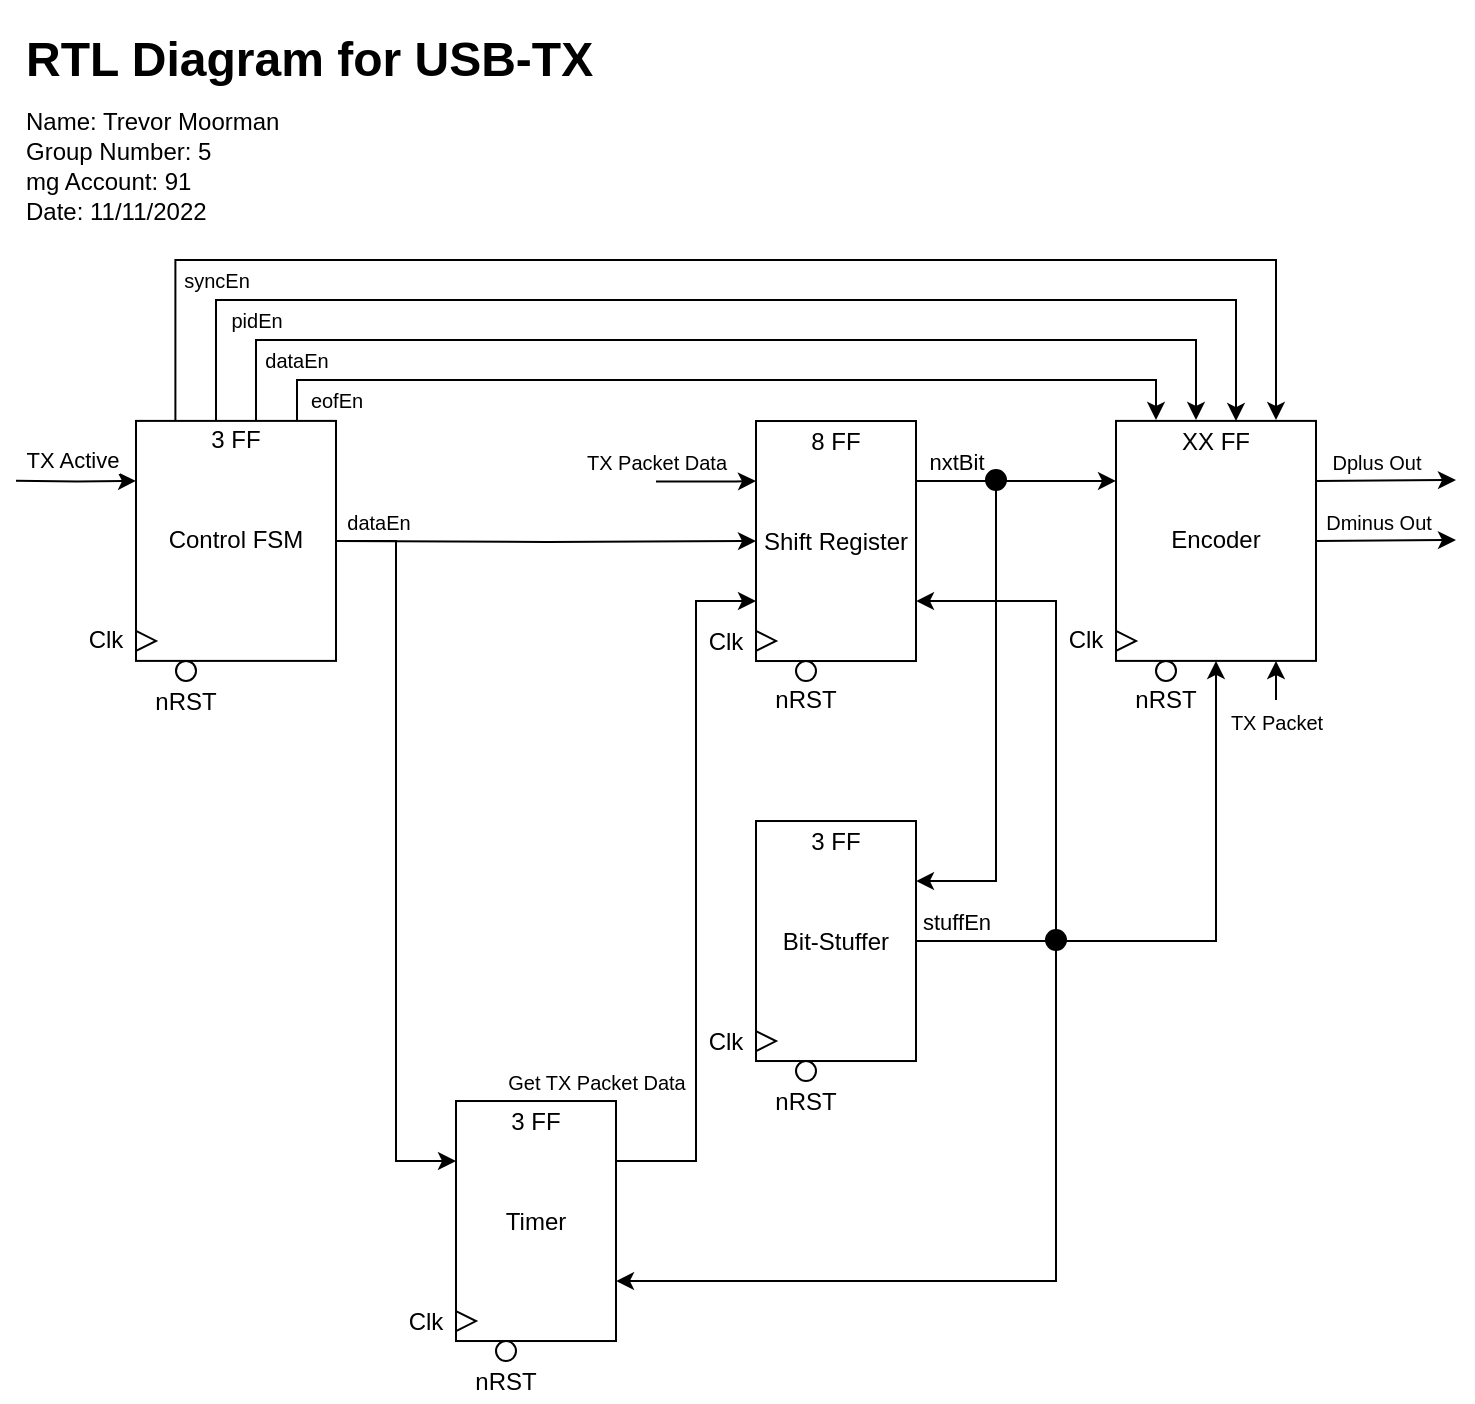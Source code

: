 <mxfile version="20.3.0" type="device" pages="2"><diagram id="ym9j1gGYh_8sfI9AaH_-" name="Top Level RTL Diagram"><mxGraphModel dx="1185" dy="721" grid="1" gridSize="10" guides="1" tooltips="1" connect="1" arrows="1" fold="1" page="1" pageScale="1" pageWidth="850" pageHeight="1100" math="0" shadow="0"><root><mxCell id="0"/><mxCell id="1" parent="0"/><mxCell id="BlodVjKVNh54dgeSIqD6-18" style="edgeStyle=orthogonalEdgeStyle;rounded=0;orthogonalLoop=1;jettySize=auto;html=1;exitX=1;exitY=0.25;exitDx=0;exitDy=0;fontSize=10;" edge="1" parent="1" source="UVmdnGwkqEyDIyDuP50L-20"><mxGeometry relative="1" as="geometry"><mxPoint x="730" y="240" as="targetPoint"/></mxGeometry></mxCell><mxCell id="BlodVjKVNh54dgeSIqD6-20" value="Dplus Out" style="edgeLabel;html=1;align=center;verticalAlign=middle;resizable=0;points=[];fontSize=10;" vertex="1" connectable="0" parent="BlodVjKVNh54dgeSIqD6-18"><mxGeometry x="0.261" relative="1" as="geometry"><mxPoint x="-14" y="-9" as="offset"/></mxGeometry></mxCell><mxCell id="BlodVjKVNh54dgeSIqD6-19" style="edgeStyle=orthogonalEdgeStyle;rounded=0;orthogonalLoop=1;jettySize=auto;html=1;exitX=1;exitY=0.5;exitDx=0;exitDy=0;fontSize=10;" edge="1" parent="1" source="UVmdnGwkqEyDIyDuP50L-20"><mxGeometry relative="1" as="geometry"><mxPoint x="730" y="270" as="targetPoint"/></mxGeometry></mxCell><mxCell id="BlodVjKVNh54dgeSIqD6-21" value="Dminus Out" style="edgeLabel;html=1;align=center;verticalAlign=middle;resizable=0;points=[];fontSize=10;" vertex="1" connectable="0" parent="BlodVjKVNh54dgeSIqD6-19"><mxGeometry x="-0.71" relative="1" as="geometry"><mxPoint x="21" y="-10" as="offset"/></mxGeometry></mxCell><mxCell id="UVmdnGwkqEyDIyDuP50L-20" value="Encoder" style="rounded=0;whiteSpace=wrap;html=1;" parent="1" vertex="1"><mxGeometry x="560" y="210.45" width="100" height="120" as="geometry"/></mxCell><mxCell id="StXrVruAwbHmwE0Ka0wN-1" style="edgeStyle=orthogonalEdgeStyle;rounded=0;orthogonalLoop=1;jettySize=auto;html=1;exitX=0;exitY=0.25;exitDx=0;exitDy=0;entryX=0;entryY=0.25;entryDx=0;entryDy=0;" edge="1" parent="1" target="UVmdnGwkqEyDIyDuP50L-2"><mxGeometry relative="1" as="geometry"><mxPoint x="10" y="240.339" as="sourcePoint"/></mxGeometry></mxCell><mxCell id="StXrVruAwbHmwE0Ka0wN-2" value="TX Active" style="edgeLabel;html=1;align=center;verticalAlign=middle;resizable=0;points=[];" vertex="1" connectable="0" parent="StXrVruAwbHmwE0Ka0wN-1"><mxGeometry relative="1" as="geometry"><mxPoint x="-2" y="-11" as="offset"/></mxGeometry></mxCell><mxCell id="yhBcUB6Hmozw4UeX02M--2" style="edgeStyle=orthogonalEdgeStyle;rounded=0;orthogonalLoop=1;jettySize=auto;html=1;exitX=1;exitY=0.5;exitDx=0;exitDy=0;entryX=0;entryY=0.5;entryDx=0;entryDy=0;fontSize=10;" edge="1" parent="1" target="UVmdnGwkqEyDIyDuP50L-8"><mxGeometry relative="1" as="geometry"><mxPoint x="170" y="270.51" as="sourcePoint"/></mxGeometry></mxCell><mxCell id="yhBcUB6Hmozw4UeX02M--3" value="dataEn" style="edgeLabel;html=1;align=center;verticalAlign=middle;resizable=0;points=[];fontSize=10;" vertex="1" connectable="0" parent="yhBcUB6Hmozw4UeX02M--2"><mxGeometry relative="1" as="geometry"><mxPoint x="-85" y="-10" as="offset"/></mxGeometry></mxCell><mxCell id="rmhZx9v2nlnXVEqpO-1C-2" style="edgeStyle=orthogonalEdgeStyle;rounded=0;orthogonalLoop=1;jettySize=auto;html=1;exitX=1;exitY=0.5;exitDx=0;exitDy=0;entryX=0;entryY=0.25;entryDx=0;entryDy=0;fontSize=10;" edge="1" parent="1" target="UVmdnGwkqEyDIyDuP50L-14"><mxGeometry relative="1" as="geometry"><mxPoint x="170" y="270.51" as="sourcePoint"/><Array as="points"><mxPoint x="200" y="270.51"/><mxPoint x="200" y="580.51"/></Array></mxGeometry></mxCell><mxCell id="UVmdnGwkqEyDIyDuP50L-2" value="Control FSM" style="rounded=0;whiteSpace=wrap;html=1;" parent="1" vertex="1"><mxGeometry x="70" y="210.45" width="100" height="120" as="geometry"/></mxCell><mxCell id="UVmdnGwkqEyDIyDuP50L-3" value="" style="triangle;whiteSpace=wrap;html=1;" parent="1" vertex="1"><mxGeometry x="70" y="315.45" width="10" height="10" as="geometry"/></mxCell><mxCell id="UVmdnGwkqEyDIyDuP50L-4" value="" style="ellipse;whiteSpace=wrap;html=1;aspect=fixed;" parent="1" vertex="1"><mxGeometry x="90" y="330.45" width="10" height="10" as="geometry"/></mxCell><mxCell id="UVmdnGwkqEyDIyDuP50L-5" value="3 FF" style="text;html=1;strokeColor=none;fillColor=none;align=center;verticalAlign=middle;whiteSpace=wrap;rounded=0;" parent="1" vertex="1"><mxGeometry x="100" y="210.45" width="40" height="20" as="geometry"/></mxCell><mxCell id="UVmdnGwkqEyDIyDuP50L-6" value="Clk" style="text;html=1;strokeColor=none;fillColor=none;align=center;verticalAlign=middle;whiteSpace=wrap;rounded=0;" parent="1" vertex="1"><mxGeometry x="40" y="310.45" width="30" height="20" as="geometry"/></mxCell><mxCell id="UVmdnGwkqEyDIyDuP50L-7" value="nRST" style="text;html=1;strokeColor=none;fillColor=none;align=center;verticalAlign=middle;whiteSpace=wrap;rounded=0;" parent="1" vertex="1"><mxGeometry x="75" y="340.51" width="40" height="20" as="geometry"/></mxCell><mxCell id="UVmdnGwkqEyDIyDuP50L-50" style="edgeStyle=orthogonalEdgeStyle;rounded=0;orthogonalLoop=1;jettySize=auto;html=1;exitX=1;exitY=0.25;exitDx=0;exitDy=0;entryX=0;entryY=0.25;entryDx=0;entryDy=0;" parent="1" source="UVmdnGwkqEyDIyDuP50L-8" target="UVmdnGwkqEyDIyDuP50L-20" edge="1"><mxGeometry relative="1" as="geometry"/></mxCell><mxCell id="UVmdnGwkqEyDIyDuP50L-53" value="nxtBit" style="edgeLabel;html=1;align=center;verticalAlign=middle;resizable=0;points=[];" parent="UVmdnGwkqEyDIyDuP50L-50" vertex="1" connectable="0"><mxGeometry relative="1" as="geometry"><mxPoint x="-30" y="-10" as="offset"/></mxGeometry></mxCell><mxCell id="5l9Z4luymYJVIAkWYZ6d-1" style="edgeStyle=orthogonalEdgeStyle;rounded=0;orthogonalLoop=1;jettySize=auto;html=1;exitX=1;exitY=0.25;exitDx=0;exitDy=0;entryX=1;entryY=0.25;entryDx=0;entryDy=0;" edge="1" parent="1" source="UVmdnGwkqEyDIyDuP50L-8" target="UVmdnGwkqEyDIyDuP50L-32"><mxGeometry relative="1" as="geometry"><Array as="points"><mxPoint x="500" y="240.51"/><mxPoint x="500" y="440.51"/></Array></mxGeometry></mxCell><mxCell id="UVmdnGwkqEyDIyDuP50L-8" value="Shift Register" style="rounded=0;whiteSpace=wrap;html=1;" parent="1" vertex="1"><mxGeometry x="380" y="210.51" width="80" height="120" as="geometry"/></mxCell><mxCell id="UVmdnGwkqEyDIyDuP50L-9" value="" style="triangle;whiteSpace=wrap;html=1;" parent="1" vertex="1"><mxGeometry x="380" y="315.45" width="10" height="10" as="geometry"/></mxCell><mxCell id="UVmdnGwkqEyDIyDuP50L-10" value="" style="ellipse;whiteSpace=wrap;html=1;aspect=fixed;" parent="1" vertex="1"><mxGeometry x="400" y="330.51" width="10" height="10" as="geometry"/></mxCell><mxCell id="UVmdnGwkqEyDIyDuP50L-11" value="8 FF" style="text;html=1;strokeColor=none;fillColor=none;align=center;verticalAlign=middle;whiteSpace=wrap;rounded=0;" parent="1" vertex="1"><mxGeometry x="400" y="210.51" width="40" height="20" as="geometry"/></mxCell><mxCell id="UVmdnGwkqEyDIyDuP50L-12" value="Clk" style="text;html=1;strokeColor=none;fillColor=none;align=center;verticalAlign=middle;whiteSpace=wrap;rounded=0;" parent="1" vertex="1"><mxGeometry x="350" y="310.51" width="30" height="20" as="geometry"/></mxCell><mxCell id="UVmdnGwkqEyDIyDuP50L-13" value="nRST" style="text;html=1;strokeColor=none;fillColor=none;align=center;verticalAlign=middle;whiteSpace=wrap;rounded=0;" parent="1" vertex="1"><mxGeometry x="385" y="340.45" width="40" height="20" as="geometry"/></mxCell><mxCell id="V2vVDNC7C2eKD5yxgoG8-4" style="edgeStyle=orthogonalEdgeStyle;rounded=0;orthogonalLoop=1;jettySize=auto;html=1;exitX=1;exitY=0.25;exitDx=0;exitDy=0;fontSize=10;entryX=0;entryY=0.75;entryDx=0;entryDy=0;" edge="1" parent="1" source="UVmdnGwkqEyDIyDuP50L-14" target="UVmdnGwkqEyDIyDuP50L-8"><mxGeometry relative="1" as="geometry"><mxPoint x="260" y="570.51" as="targetPoint"/><Array as="points"><mxPoint x="350" y="580.51"/><mxPoint x="350" y="300.51"/></Array></mxGeometry></mxCell><mxCell id="DCKmZQILpzplCYZTnfJK-1" value="Get TX Packet Data" style="edgeLabel;html=1;align=center;verticalAlign=middle;resizable=0;points=[];fontSize=10;" vertex="1" connectable="0" parent="V2vVDNC7C2eKD5yxgoG8-4"><mxGeometry x="-0.919" y="2" relative="1" as="geometry"><mxPoint x="-24" y="-38" as="offset"/></mxGeometry></mxCell><mxCell id="UVmdnGwkqEyDIyDuP50L-14" value="Timer" style="rounded=0;whiteSpace=wrap;html=1;" parent="1" vertex="1"><mxGeometry x="230" y="550.51" width="80" height="120" as="geometry"/></mxCell><mxCell id="UVmdnGwkqEyDIyDuP50L-15" value="" style="triangle;whiteSpace=wrap;html=1;" parent="1" vertex="1"><mxGeometry x="230" y="655.51" width="10" height="10" as="geometry"/></mxCell><mxCell id="UVmdnGwkqEyDIyDuP50L-16" value="" style="ellipse;whiteSpace=wrap;html=1;aspect=fixed;" parent="1" vertex="1"><mxGeometry x="250" y="670.51" width="10" height="10" as="geometry"/></mxCell><mxCell id="UVmdnGwkqEyDIyDuP50L-17" value="3 FF" style="text;html=1;strokeColor=none;fillColor=none;align=center;verticalAlign=middle;whiteSpace=wrap;rounded=0;" parent="1" vertex="1"><mxGeometry x="250" y="550.51" width="40" height="20" as="geometry"/></mxCell><mxCell id="UVmdnGwkqEyDIyDuP50L-18" value="Clk" style="text;html=1;strokeColor=none;fillColor=none;align=center;verticalAlign=middle;whiteSpace=wrap;rounded=0;" parent="1" vertex="1"><mxGeometry x="200" y="650.51" width="30" height="20" as="geometry"/></mxCell><mxCell id="UVmdnGwkqEyDIyDuP50L-19" value="nRST" style="text;html=1;strokeColor=none;fillColor=none;align=center;verticalAlign=middle;whiteSpace=wrap;rounded=0;" parent="1" vertex="1"><mxGeometry x="235" y="680.51" width="40" height="20" as="geometry"/></mxCell><mxCell id="UVmdnGwkqEyDIyDuP50L-21" value="" style="triangle;whiteSpace=wrap;html=1;" parent="1" vertex="1"><mxGeometry x="560" y="315.45" width="10" height="10" as="geometry"/></mxCell><mxCell id="UVmdnGwkqEyDIyDuP50L-22" value="" style="ellipse;whiteSpace=wrap;html=1;aspect=fixed;" parent="1" vertex="1"><mxGeometry x="580" y="330.45" width="10" height="10" as="geometry"/></mxCell><mxCell id="UVmdnGwkqEyDIyDuP50L-23" value="XX FF" style="text;html=1;strokeColor=none;fillColor=none;align=center;verticalAlign=middle;whiteSpace=wrap;rounded=0;" parent="1" vertex="1"><mxGeometry x="590" y="210.51" width="40" height="20" as="geometry"/></mxCell><mxCell id="UVmdnGwkqEyDIyDuP50L-24" value="Clk" style="text;html=1;strokeColor=none;fillColor=none;align=center;verticalAlign=middle;whiteSpace=wrap;rounded=0;" parent="1" vertex="1"><mxGeometry x="530" y="310.45" width="30" height="20" as="geometry"/></mxCell><mxCell id="UVmdnGwkqEyDIyDuP50L-25" value="nRST" style="text;html=1;strokeColor=none;fillColor=none;align=center;verticalAlign=middle;whiteSpace=wrap;rounded=0;" parent="1" vertex="1"><mxGeometry x="565" y="340.45" width="40" height="20" as="geometry"/></mxCell><mxCell id="UVmdnGwkqEyDIyDuP50L-51" style="edgeStyle=orthogonalEdgeStyle;rounded=0;orthogonalLoop=1;jettySize=auto;html=1;entryX=0.5;entryY=1;entryDx=0;entryDy=0;exitX=1;exitY=0.5;exitDx=0;exitDy=0;" parent="1" source="UVmdnGwkqEyDIyDuP50L-32" target="UVmdnGwkqEyDIyDuP50L-20" edge="1"><mxGeometry relative="1" as="geometry"><mxPoint x="420" y="470.51" as="sourcePoint"/><mxPoint x="600" y="330" as="targetPoint"/><Array as="points"><mxPoint x="610" y="471"/></Array></mxGeometry></mxCell><mxCell id="UVmdnGwkqEyDIyDuP50L-52" value="stuffEn" style="edgeLabel;html=1;align=center;verticalAlign=middle;resizable=0;points=[];" parent="UVmdnGwkqEyDIyDuP50L-51" vertex="1" connectable="0"><mxGeometry relative="1" as="geometry"><mxPoint x="-125" y="-10" as="offset"/></mxGeometry></mxCell><mxCell id="rmhZx9v2nlnXVEqpO-1C-5" style="edgeStyle=orthogonalEdgeStyle;rounded=0;orthogonalLoop=1;jettySize=auto;html=1;exitX=1;exitY=0.5;exitDx=0;exitDy=0;entryX=1;entryY=0.75;entryDx=0;entryDy=0;fontSize=10;" edge="1" parent="1" source="UVmdnGwkqEyDIyDuP50L-32" target="UVmdnGwkqEyDIyDuP50L-8"><mxGeometry relative="1" as="geometry"><Array as="points"><mxPoint x="530" y="470.51"/><mxPoint x="530" y="300.51"/></Array></mxGeometry></mxCell><mxCell id="BlodVjKVNh54dgeSIqD6-1" style="edgeStyle=orthogonalEdgeStyle;rounded=0;orthogonalLoop=1;jettySize=auto;html=1;exitX=1;exitY=0.5;exitDx=0;exitDy=0;entryX=1;entryY=0.75;entryDx=0;entryDy=0;fontSize=10;" edge="1" parent="1" source="UVmdnGwkqEyDIyDuP50L-32" target="UVmdnGwkqEyDIyDuP50L-14"><mxGeometry relative="1" as="geometry"><Array as="points"><mxPoint x="530" y="470.51"/><mxPoint x="530" y="640.51"/></Array></mxGeometry></mxCell><mxCell id="UVmdnGwkqEyDIyDuP50L-32" value="Bit-Stuffer" style="rounded=0;whiteSpace=wrap;html=1;" parent="1" vertex="1"><mxGeometry x="380" y="410.51" width="80" height="120" as="geometry"/></mxCell><mxCell id="UVmdnGwkqEyDIyDuP50L-33" value="" style="triangle;whiteSpace=wrap;html=1;" parent="1" vertex="1"><mxGeometry x="380" y="515.51" width="10" height="10" as="geometry"/></mxCell><mxCell id="UVmdnGwkqEyDIyDuP50L-34" value="" style="ellipse;whiteSpace=wrap;html=1;aspect=fixed;" parent="1" vertex="1"><mxGeometry x="400" y="530.51" width="10" height="10" as="geometry"/></mxCell><mxCell id="UVmdnGwkqEyDIyDuP50L-35" value="3 FF" style="text;html=1;strokeColor=none;fillColor=none;align=center;verticalAlign=middle;whiteSpace=wrap;rounded=0;" parent="1" vertex="1"><mxGeometry x="400" y="410.51" width="40" height="20" as="geometry"/></mxCell><mxCell id="UVmdnGwkqEyDIyDuP50L-36" value="Clk" style="text;html=1;strokeColor=none;fillColor=none;align=center;verticalAlign=middle;whiteSpace=wrap;rounded=0;" parent="1" vertex="1"><mxGeometry x="350" y="510.51" width="30" height="20" as="geometry"/></mxCell><mxCell id="UVmdnGwkqEyDIyDuP50L-37" value="nRST" style="text;html=1;strokeColor=none;fillColor=none;align=center;verticalAlign=middle;whiteSpace=wrap;rounded=0;" parent="1" vertex="1"><mxGeometry x="385" y="540.51" width="40" height="20" as="geometry"/></mxCell><mxCell id="_gePG_ep3CLlr_18DVCM-1" value="&lt;p style=&quot;line-height: 0.8;&quot;&gt;&lt;/p&gt;&lt;h1&gt;RTL Diagram for USB-TX&lt;br&gt;&lt;/h1&gt;&lt;p style=&quot;line-height: 0;&quot;&gt;Name: Trevor Moorman&lt;/p&gt;&lt;p style=&quot;line-height: 0.5;&quot;&gt;Group Number: 5&lt;/p&gt;&lt;p style=&quot;line-height: 0;&quot;&gt;mg Account: 91&lt;/p&gt;&lt;p style=&quot;line-height: 0.5;&quot;&gt;Date: 11/11/2022&lt;br&gt;&lt;/p&gt;&lt;p&gt;&lt;/p&gt;" style="text;html=1;strokeColor=none;fillColor=none;spacing=5;spacingTop=-20;whiteSpace=wrap;overflow=hidden;rounded=0;" vertex="1" parent="1"><mxGeometry x="10" y="10" width="300" height="100" as="geometry"/></mxCell><mxCell id="f44Br5uFXwVcuSutdrmy-6" style="edgeStyle=orthogonalEdgeStyle;rounded=0;orthogonalLoop=1;jettySize=auto;html=1;exitX=0;exitY=0;exitDx=0;exitDy=0;fontSize=10;entryX=0;entryY=0.25;entryDx=0;entryDy=0;" edge="1" parent="1" target="UVmdnGwkqEyDIyDuP50L-8"><mxGeometry relative="1" as="geometry"><mxPoint x="360" y="240.46" as="targetPoint"/><mxPoint x="330" y="240.702" as="sourcePoint"/><Array as="points"><mxPoint x="370" y="240.51"/></Array></mxGeometry></mxCell><mxCell id="f44Br5uFXwVcuSutdrmy-7" value="TX Packet Data" style="edgeLabel;html=1;align=center;verticalAlign=middle;resizable=0;points=[];fontSize=10;" vertex="1" connectable="0" parent="f44Br5uFXwVcuSutdrmy-6"><mxGeometry relative="1" as="geometry"><mxPoint x="-25" y="-10" as="offset"/></mxGeometry></mxCell><mxCell id="BlodVjKVNh54dgeSIqD6-3" style="edgeStyle=orthogonalEdgeStyle;rounded=0;orthogonalLoop=1;jettySize=auto;html=1;fontSize=10;exitX=0.197;exitY=-0.002;exitDx=0;exitDy=0;exitPerimeter=0;" edge="1" parent="1" source="UVmdnGwkqEyDIyDuP50L-2"><mxGeometry relative="1" as="geometry"><mxPoint x="640" y="210" as="targetPoint"/><mxPoint x="90" y="120.0" as="sourcePoint"/><Array as="points"><mxPoint x="90" y="130"/><mxPoint x="640" y="130"/></Array></mxGeometry></mxCell><mxCell id="BlodVjKVNh54dgeSIqD6-4" value="syncEn" style="edgeLabel;html=1;align=center;verticalAlign=middle;resizable=0;points=[];fontSize=10;" vertex="1" connectable="0" parent="BlodVjKVNh54dgeSIqD6-3"><mxGeometry relative="1" as="geometry"><mxPoint x="-255" y="10" as="offset"/></mxGeometry></mxCell><mxCell id="BlodVjKVNh54dgeSIqD6-7" style="edgeStyle=orthogonalEdgeStyle;rounded=0;orthogonalLoop=1;jettySize=auto;html=1;fontSize=10;exitX=0.805;exitY=-0.004;exitDx=0;exitDy=0;exitPerimeter=0;" edge="1" parent="1" source="UVmdnGwkqEyDIyDuP50L-2"><mxGeometry relative="1" as="geometry"><mxPoint x="580" y="210" as="targetPoint"/><mxPoint x="150" y="180.06" as="sourcePoint"/><Array as="points"><mxPoint x="151" y="190"/><mxPoint x="580" y="190"/></Array></mxGeometry></mxCell><mxCell id="BlodVjKVNh54dgeSIqD6-8" value="eofEn" style="edgeLabel;html=1;align=center;verticalAlign=middle;resizable=0;points=[];fontSize=10;" vertex="1" connectable="0" parent="BlodVjKVNh54dgeSIqD6-7"><mxGeometry relative="1" as="geometry"><mxPoint x="-195" y="10" as="offset"/></mxGeometry></mxCell><mxCell id="BlodVjKVNh54dgeSIqD6-9" style="edgeStyle=orthogonalEdgeStyle;rounded=0;orthogonalLoop=1;jettySize=auto;html=1;fontSize=10;exitX=0.75;exitY=0;exitDx=0;exitDy=0;" edge="1" parent="1" source="UVmdnGwkqEyDIyDuP50L-5"><mxGeometry relative="1" as="geometry"><mxPoint x="600" y="210" as="targetPoint"/><mxPoint x="130" y="160.15" as="sourcePoint"/><Array as="points"><mxPoint x="130" y="170"/><mxPoint x="600" y="170"/></Array></mxGeometry></mxCell><mxCell id="BlodVjKVNh54dgeSIqD6-10" value="dataEn" style="edgeLabel;html=1;align=center;verticalAlign=middle;resizable=0;points=[];fontSize=10;" vertex="1" connectable="0" parent="BlodVjKVNh54dgeSIqD6-9"><mxGeometry relative="1" as="geometry"><mxPoint x="-215" y="10" as="offset"/></mxGeometry></mxCell><mxCell id="BlodVjKVNh54dgeSIqD6-12" style="edgeStyle=orthogonalEdgeStyle;rounded=0;orthogonalLoop=1;jettySize=auto;html=1;fontSize=10;exitX=0.25;exitY=0;exitDx=0;exitDy=0;entryX=0.75;entryY=0;entryDx=0;entryDy=0;" edge="1" parent="1" target="UVmdnGwkqEyDIyDuP50L-23"><mxGeometry relative="1" as="geometry"><mxPoint x="690" y="200" as="targetPoint"/><mxPoint x="110" y="210.45" as="sourcePoint"/><Array as="points"><mxPoint x="110" y="150"/><mxPoint x="620" y="150"/></Array></mxGeometry></mxCell><mxCell id="BlodVjKVNh54dgeSIqD6-14" value="pidEn" style="edgeLabel;html=1;align=center;verticalAlign=middle;resizable=0;points=[];fontSize=10;" vertex="1" connectable="0" parent="BlodVjKVNh54dgeSIqD6-12"><mxGeometry x="-0.415" y="-1" relative="1" as="geometry"><mxPoint x="-104" y="9" as="offset"/></mxGeometry></mxCell><mxCell id="BlodVjKVNh54dgeSIqD6-15" style="edgeStyle=orthogonalEdgeStyle;rounded=0;orthogonalLoop=1;jettySize=auto;html=1;entryX=0.5;entryY=1;entryDx=0;entryDy=0;" edge="1" parent="1"><mxGeometry relative="1" as="geometry"><mxPoint x="640" y="350" as="sourcePoint"/><mxPoint x="640" y="330.51" as="targetPoint"/><Array as="points"><mxPoint x="640" y="350"/></Array></mxGeometry></mxCell><mxCell id="BlodVjKVNh54dgeSIqD6-17" value="TX Packet" style="edgeLabel;html=1;align=center;verticalAlign=middle;resizable=0;points=[];fontSize=10;" vertex="1" connectable="0" parent="BlodVjKVNh54dgeSIqD6-15"><mxGeometry x="-0.772" relative="1" as="geometry"><mxPoint y="13" as="offset"/></mxGeometry></mxCell><mxCell id="BlodVjKVNh54dgeSIqD6-24" value="" style="ellipse;whiteSpace=wrap;html=1;aspect=fixed;fontSize=10;fillColor=#000000;" vertex="1" parent="1"><mxGeometry x="525" y="465" width="10" height="10" as="geometry"/></mxCell><mxCell id="BlodVjKVNh54dgeSIqD6-25" value="" style="ellipse;whiteSpace=wrap;html=1;aspect=fixed;fontSize=10;fillColor=#000000;" vertex="1" parent="1"><mxGeometry x="495" y="235" width="10" height="10" as="geometry"/></mxCell></root></mxGraphModel></diagram><diagram id="ZSOZ5a6lIlyflyxnel-O" name="Supporting RTL Diagrams"><mxGraphModel dx="2585" dy="1573" grid="1" gridSize="10" guides="1" tooltips="1" connect="1" arrows="1" fold="1" page="1" pageScale="1" pageWidth="1100" pageHeight="850" math="0" shadow="0"><root><mxCell id="0"/><mxCell id="1" parent="0"/><mxCell id="jpz4nWbU4Bbhd0Bv5Bnu-1" value="&lt;p style=&quot;line-height: 0.8;&quot;&gt;&lt;/p&gt;&lt;h1&gt;Supporting RTL Diagrams for USB-TX&lt;br&gt;&lt;/h1&gt;&lt;p style=&quot;line-height: 0;&quot;&gt;Name: Trevor Moorman&lt;/p&gt;&lt;p style=&quot;line-height: 0.5;&quot;&gt;Group Number: 5&lt;/p&gt;&lt;p style=&quot;line-height: 0;&quot;&gt;mg Account: 91&lt;/p&gt;&lt;p style=&quot;line-height: 0.5;&quot;&gt;Date: 11/11/2022&lt;br&gt;&lt;/p&gt;&lt;p&gt;&lt;/p&gt;" style="text;html=1;strokeColor=none;fillColor=none;spacing=5;spacingTop=-20;whiteSpace=wrap;overflow=hidden;rounded=0;" vertex="1" parent="1"><mxGeometry x="10" y="10" width="440" height="100" as="geometry"/></mxCell><mxCell id="cu_WtiqkJX5-PKdfjN7r-3" value="" style="endArrow=classic;html=1;rounded=0;entryX=0;entryY=0;entryDx=0;entryDy=0;" edge="1" parent="1"><mxGeometry width="50" height="50" relative="1" as="geometry"><mxPoint x="20" y="160" as="sourcePoint"/><mxPoint x="51.716" y="201.716" as="targetPoint"/><Array as="points"><mxPoint x="40" y="180"/><mxPoint x="30" y="180"/></Array></mxGeometry></mxCell><mxCell id="cu_WtiqkJX5-PKdfjN7r-4" value="&lt;div&gt;n_rst&lt;/div&gt;" style="edgeLabel;html=1;align=center;verticalAlign=middle;resizable=0;points=[];" vertex="1" connectable="0" parent="cu_WtiqkJX5-PKdfjN7r-3"><mxGeometry x="-0.884" y="1" relative="1" as="geometry"><mxPoint as="offset"/></mxGeometry></mxCell><mxCell id="_txzEwqgwAFP9f593bEN-16" style="edgeStyle=orthogonalEdgeStyle;rounded=0;orthogonalLoop=1;jettySize=auto;html=1;exitX=1;exitY=0.5;exitDx=0;exitDy=0;entryX=0;entryY=0.5;entryDx=0;entryDy=0;" edge="1" parent="1" source="cu_WtiqkJX5-PKdfjN7r-8" target="_txzEwqgwAFP9f593bEN-7"><mxGeometry relative="1" as="geometry"/></mxCell><mxCell id="_txzEwqgwAFP9f593bEN-23" value="nxtBit" style="edgeLabel;html=1;align=center;verticalAlign=middle;resizable=0;points=[];" vertex="1" connectable="0" parent="_txzEwqgwAFP9f593bEN-16"><mxGeometry x="-0.333" relative="1" as="geometry"><mxPoint x="3" as="offset"/></mxGeometry></mxCell><mxCell id="cu_WtiqkJX5-PKdfjN7r-8" value="&lt;div&gt;idle&lt;/div&gt;&lt;div&gt;---------------------&lt;/div&gt;&lt;div&gt;shiftEn=1&lt;/div&gt;&lt;div&gt;stuffBit=0&lt;/div&gt;" style="ellipse;whiteSpace=wrap;html=1;aspect=fixed;fontSize=8;" vertex="1" parent="1"><mxGeometry x="40" y="190" width="60" height="60" as="geometry"/></mxCell><mxCell id="cu_WtiqkJX5-PKdfjN7r-11" value="&lt;span style=&quot;font-size: 16px;&quot;&gt;&lt;b&gt;Bit-Stuffer 3FF&lt;/b&gt;&lt;/span&gt;" style="text;html=1;strokeColor=none;fillColor=none;align=center;verticalAlign=middle;whiteSpace=wrap;rounded=0;" vertex="1" parent="1"><mxGeometry x="10" y="130" width="120" height="30" as="geometry"/></mxCell><mxCell id="_txzEwqgwAFP9f593bEN-17" style="edgeStyle=orthogonalEdgeStyle;rounded=0;orthogonalLoop=1;jettySize=auto;html=1;exitX=1;exitY=0.5;exitDx=0;exitDy=0;entryX=0;entryY=0.5;entryDx=0;entryDy=0;" edge="1" parent="1" source="_txzEwqgwAFP9f593bEN-7" target="_txzEwqgwAFP9f593bEN-8"><mxGeometry relative="1" as="geometry"/></mxCell><mxCell id="_txzEwqgwAFP9f593bEN-24" value="nxtBit" style="edgeLabel;html=1;align=center;verticalAlign=middle;resizable=0;points=[];" vertex="1" connectable="0" parent="_txzEwqgwAFP9f593bEN-17"><mxGeometry x="-0.72" y="-1" relative="1" as="geometry"><mxPoint x="13" y="-1" as="offset"/></mxGeometry></mxCell><mxCell id="_txzEwqgwAFP9f593bEN-29" style="edgeStyle=orthogonalEdgeStyle;rounded=0;orthogonalLoop=1;jettySize=auto;html=1;exitX=0.5;exitY=1;exitDx=0;exitDy=0;entryX=0.5;entryY=1;entryDx=0;entryDy=0;" edge="1" parent="1" source="_txzEwqgwAFP9f593bEN-7" target="cu_WtiqkJX5-PKdfjN7r-8"><mxGeometry relative="1" as="geometry"><Array as="points"><mxPoint x="180" y="280"/><mxPoint x="70" y="280"/></Array></mxGeometry></mxCell><mxCell id="_txzEwqgwAFP9f593bEN-35" value="!nxtBit" style="edgeLabel;html=1;align=center;verticalAlign=middle;resizable=0;points=[];" vertex="1" connectable="0" parent="_txzEwqgwAFP9f593bEN-29"><mxGeometry x="-0.934" y="-1" relative="1" as="geometry"><mxPoint x="1" y="4" as="offset"/></mxGeometry></mxCell><mxCell id="_txzEwqgwAFP9f593bEN-7" value="&lt;div&gt;1&lt;/div&gt;" style="ellipse;whiteSpace=wrap;html=1;aspect=fixed;fontSize=8;" vertex="1" parent="1"><mxGeometry x="150" y="190" width="60" height="60" as="geometry"/></mxCell><mxCell id="_txzEwqgwAFP9f593bEN-18" style="edgeStyle=orthogonalEdgeStyle;rounded=0;orthogonalLoop=1;jettySize=auto;html=1;exitX=1;exitY=0.5;exitDx=0;exitDy=0;entryX=0;entryY=0.5;entryDx=0;entryDy=0;" edge="1" parent="1" source="_txzEwqgwAFP9f593bEN-8" target="_txzEwqgwAFP9f593bEN-10"><mxGeometry relative="1" as="geometry"/></mxCell><mxCell id="_txzEwqgwAFP9f593bEN-25" value="nxtBit" style="edgeLabel;html=1;align=center;verticalAlign=middle;resizable=0;points=[];" vertex="1" connectable="0" parent="_txzEwqgwAFP9f593bEN-18"><mxGeometry x="-0.704" relative="1" as="geometry"><mxPoint x="12" as="offset"/></mxGeometry></mxCell><mxCell id="_txzEwqgwAFP9f593bEN-30" style="edgeStyle=orthogonalEdgeStyle;rounded=0;orthogonalLoop=1;jettySize=auto;html=1;exitX=0.5;exitY=1;exitDx=0;exitDy=0;" edge="1" parent="1" source="_txzEwqgwAFP9f593bEN-8"><mxGeometry relative="1" as="geometry"><mxPoint x="180" y="280" as="targetPoint"/><Array as="points"><mxPoint x="290" y="280"/></Array></mxGeometry></mxCell><mxCell id="_txzEwqgwAFP9f593bEN-36" value="!nxtBit" style="edgeLabel;html=1;align=center;verticalAlign=middle;resizable=0;points=[];" vertex="1" connectable="0" parent="_txzEwqgwAFP9f593bEN-30"><mxGeometry x="-0.913" y="-1" relative="1" as="geometry"><mxPoint x="1" y="4" as="offset"/></mxGeometry></mxCell><mxCell id="_txzEwqgwAFP9f593bEN-8" value="&lt;div&gt;11&lt;/div&gt;" style="ellipse;whiteSpace=wrap;html=1;aspect=fixed;fontSize=8;" vertex="1" parent="1"><mxGeometry x="260" y="190" width="60" height="60" as="geometry"/></mxCell><mxCell id="_txzEwqgwAFP9f593bEN-19" style="edgeStyle=orthogonalEdgeStyle;rounded=0;orthogonalLoop=1;jettySize=auto;html=1;exitX=1;exitY=0.5;exitDx=0;exitDy=0;entryX=0;entryY=0.5;entryDx=0;entryDy=0;" edge="1" parent="1" source="_txzEwqgwAFP9f593bEN-10" target="_txzEwqgwAFP9f593bEN-11"><mxGeometry relative="1" as="geometry"/></mxCell><mxCell id="_txzEwqgwAFP9f593bEN-26" value="nxtBit" style="edgeLabel;html=1;align=center;verticalAlign=middle;resizable=0;points=[];" vertex="1" connectable="0" parent="_txzEwqgwAFP9f593bEN-19"><mxGeometry x="-0.688" relative="1" as="geometry"><mxPoint x="12" as="offset"/></mxGeometry></mxCell><mxCell id="_txzEwqgwAFP9f593bEN-31" style="edgeStyle=orthogonalEdgeStyle;rounded=0;orthogonalLoop=1;jettySize=auto;html=1;exitX=0.5;exitY=1;exitDx=0;exitDy=0;" edge="1" parent="1" source="_txzEwqgwAFP9f593bEN-10"><mxGeometry relative="1" as="geometry"><mxPoint x="290" y="280" as="targetPoint"/><Array as="points"><mxPoint x="400" y="280"/></Array></mxGeometry></mxCell><mxCell id="_txzEwqgwAFP9f593bEN-37" value="!nxtBit" style="edgeLabel;html=1;align=center;verticalAlign=middle;resizable=0;points=[];" vertex="1" connectable="0" parent="_txzEwqgwAFP9f593bEN-31"><mxGeometry x="-0.872" y="-1" relative="1" as="geometry"><mxPoint x="1" y="1" as="offset"/></mxGeometry></mxCell><mxCell id="_txzEwqgwAFP9f593bEN-10" value="&lt;div&gt;111&lt;/div&gt;" style="ellipse;whiteSpace=wrap;html=1;aspect=fixed;fontSize=8;" vertex="1" parent="1"><mxGeometry x="370" y="190" width="60" height="60" as="geometry"/></mxCell><mxCell id="_txzEwqgwAFP9f593bEN-20" style="edgeStyle=orthogonalEdgeStyle;rounded=0;orthogonalLoop=1;jettySize=auto;html=1;exitX=1;exitY=0.5;exitDx=0;exitDy=0;entryX=0;entryY=0.5;entryDx=0;entryDy=0;" edge="1" parent="1" source="_txzEwqgwAFP9f593bEN-11" target="_txzEwqgwAFP9f593bEN-12"><mxGeometry relative="1" as="geometry"/></mxCell><mxCell id="_txzEwqgwAFP9f593bEN-27" value="nxtBit" style="edgeLabel;html=1;align=center;verticalAlign=middle;resizable=0;points=[];" vertex="1" connectable="0" parent="_txzEwqgwAFP9f593bEN-20"><mxGeometry x="-0.704" relative="1" as="geometry"><mxPoint x="12" as="offset"/></mxGeometry></mxCell><mxCell id="_txzEwqgwAFP9f593bEN-32" style="edgeStyle=orthogonalEdgeStyle;rounded=0;orthogonalLoop=1;jettySize=auto;html=1;exitX=0.5;exitY=1;exitDx=0;exitDy=0;" edge="1" parent="1" source="_txzEwqgwAFP9f593bEN-11"><mxGeometry relative="1" as="geometry"><mxPoint x="400" y="280" as="targetPoint"/><Array as="points"><mxPoint x="510" y="280"/></Array></mxGeometry></mxCell><mxCell id="_txzEwqgwAFP9f593bEN-38" value="!nxtBit" style="edgeLabel;html=1;align=center;verticalAlign=middle;resizable=0;points=[];" vertex="1" connectable="0" parent="_txzEwqgwAFP9f593bEN-32"><mxGeometry x="-0.886" y="-1" relative="1" as="geometry"><mxPoint x="1" y="2" as="offset"/></mxGeometry></mxCell><mxCell id="_txzEwqgwAFP9f593bEN-11" value="&lt;div&gt;1111&lt;/div&gt;" style="ellipse;whiteSpace=wrap;html=1;aspect=fixed;fontSize=8;" vertex="1" parent="1"><mxGeometry x="480" y="190" width="60" height="60" as="geometry"/></mxCell><mxCell id="_txzEwqgwAFP9f593bEN-22" style="edgeStyle=orthogonalEdgeStyle;rounded=0;orthogonalLoop=1;jettySize=auto;html=1;exitX=1;exitY=0.5;exitDx=0;exitDy=0;entryX=0;entryY=0.5;entryDx=0;entryDy=0;" edge="1" parent="1" source="_txzEwqgwAFP9f593bEN-12" target="_txzEwqgwAFP9f593bEN-13"><mxGeometry relative="1" as="geometry"/></mxCell><mxCell id="_txzEwqgwAFP9f593bEN-28" value="nxtBit" style="edgeLabel;html=1;align=center;verticalAlign=middle;resizable=0;points=[];" vertex="1" connectable="0" parent="_txzEwqgwAFP9f593bEN-22"><mxGeometry x="-0.8" y="1" relative="1" as="geometry"><mxPoint x="15" y="1" as="offset"/></mxGeometry></mxCell><mxCell id="_txzEwqgwAFP9f593bEN-33" style="edgeStyle=orthogonalEdgeStyle;rounded=0;orthogonalLoop=1;jettySize=auto;html=1;exitX=0.5;exitY=1;exitDx=0;exitDy=0;" edge="1" parent="1" source="_txzEwqgwAFP9f593bEN-12"><mxGeometry relative="1" as="geometry"><mxPoint x="510" y="280" as="targetPoint"/><Array as="points"><mxPoint x="620" y="280"/></Array></mxGeometry></mxCell><mxCell id="_txzEwqgwAFP9f593bEN-39" value="!nxtBit" style="edgeLabel;html=1;align=center;verticalAlign=middle;resizable=0;points=[];" vertex="1" connectable="0" parent="_txzEwqgwAFP9f593bEN-33"><mxGeometry x="-0.913" y="-1" relative="1" as="geometry"><mxPoint x="1" y="4" as="offset"/></mxGeometry></mxCell><mxCell id="_txzEwqgwAFP9f593bEN-12" value="&lt;div&gt;11111&lt;/div&gt;" style="ellipse;whiteSpace=wrap;html=1;aspect=fixed;fontSize=8;" vertex="1" parent="1"><mxGeometry x="590" y="190" width="60" height="60" as="geometry"/></mxCell><mxCell id="_txzEwqgwAFP9f593bEN-34" style="edgeStyle=orthogonalEdgeStyle;rounded=0;orthogonalLoop=1;jettySize=auto;html=1;exitX=0.5;exitY=1;exitDx=0;exitDy=0;" edge="1" parent="1" source="_txzEwqgwAFP9f593bEN-13"><mxGeometry relative="1" as="geometry"><mxPoint x="620" y="280" as="targetPoint"/><Array as="points"><mxPoint x="730" y="280"/></Array></mxGeometry></mxCell><mxCell id="_txzEwqgwAFP9f593bEN-13" value="&lt;div&gt;111111&lt;/div&gt;&lt;div&gt;---------------------&lt;/div&gt;&lt;div&gt;shiftEn=0&lt;/div&gt;&lt;div&gt;stuffBit=1&lt;/div&gt;" style="ellipse;whiteSpace=wrap;html=1;aspect=fixed;fontSize=8;" vertex="1" parent="1"><mxGeometry x="700" y="190" width="60" height="60" as="geometry"/></mxCell><mxCell id="n5u0j9u181BCHKhcxk06-1" value="&lt;span style=&quot;font-size: 16px;&quot;&gt;&lt;b&gt;Control FSM 3FF&lt;/b&gt;&lt;/span&gt;" style="text;html=1;strokeColor=none;fillColor=none;align=center;verticalAlign=middle;whiteSpace=wrap;rounded=0;" vertex="1" parent="1"><mxGeometry x="10" y="300" width="140" height="30" as="geometry"/></mxCell><mxCell id="n5u0j9u181BCHKhcxk06-2" value="" style="endArrow=classic;html=1;rounded=0;entryX=0;entryY=0;entryDx=0;entryDy=0;" edge="1" parent="1"><mxGeometry width="50" height="50" relative="1" as="geometry"><mxPoint x="20" y="360" as="sourcePoint"/><mxPoint x="51.716" y="401.716" as="targetPoint"/><Array as="points"><mxPoint x="40" y="380"/><mxPoint x="30" y="380"/></Array></mxGeometry></mxCell><mxCell id="n5u0j9u181BCHKhcxk06-3" value="&lt;div&gt;n_rst&lt;/div&gt;" style="edgeLabel;html=1;align=center;verticalAlign=middle;resizable=0;points=[];" vertex="1" connectable="0" parent="n5u0j9u181BCHKhcxk06-2"><mxGeometry x="-0.884" y="1" relative="1" as="geometry"><mxPoint as="offset"/></mxGeometry></mxCell><mxCell id="n5u0j9u181BCHKhcxk06-7" style="edgeStyle=orthogonalEdgeStyle;rounded=0;orthogonalLoop=1;jettySize=auto;html=1;exitX=1;exitY=0.5;exitDx=0;exitDy=0;fontSize=10;entryX=0;entryY=0.5;entryDx=0;entryDy=0;" edge="1" parent="1" source="n5u0j9u181BCHKhcxk06-4" target="n5u0j9u181BCHKhcxk06-9"><mxGeometry relative="1" as="geometry"><mxPoint x="202.26" y="435" as="targetPoint"/></mxGeometry></mxCell><mxCell id="n5u0j9u181BCHKhcxk06-8" value="TX Init" style="edgeLabel;html=1;align=center;verticalAlign=middle;resizable=0;points=[];fontSize=10;" vertex="1" connectable="0" parent="n5u0j9u181BCHKhcxk06-7"><mxGeometry x="-0.296" y="1" relative="1" as="geometry"><mxPoint x="2" y="1" as="offset"/></mxGeometry></mxCell><mxCell id="n5u0j9u181BCHKhcxk06-4" value="&lt;div&gt;idle&lt;/div&gt;&lt;div&gt;---------------------&lt;/div&gt;&lt;div&gt;&lt;span style=&quot;background-color: initial;&quot;&gt;TXTA=0&lt;/span&gt;&lt;br&gt;&lt;/div&gt;&lt;div&gt;syncEn = 0&lt;/div&gt;&lt;div&gt;pidEn = 0&lt;/div&gt;&lt;div&gt;dataEn = 0&lt;/div&gt;&lt;div&gt;eofEn = 0&lt;/div&gt;&lt;div&gt;shiftEn=0&lt;/div&gt;&lt;div&gt;&lt;br&gt;&lt;/div&gt;" style="ellipse;whiteSpace=wrap;html=1;aspect=fixed;fontSize=8;" vertex="1" parent="1"><mxGeometry x="40" y="390" width="100" height="100" as="geometry"/></mxCell><mxCell id="n5u0j9u181BCHKhcxk06-5" value="&lt;font style=&quot;font-size: 10px;&quot;&gt;TX Transfer Active == TXTA&lt;br&gt;&lt;/font&gt;" style="text;html=1;strokeColor=none;fillColor=none;align=left;verticalAlign=middle;whiteSpace=wrap;rounded=0;" vertex="1" parent="1"><mxGeometry x="10" y="330" width="150" height="20" as="geometry"/></mxCell><mxCell id="OWIZCsyetO4vKqvbdR9F-1" style="edgeStyle=orthogonalEdgeStyle;rounded=0;orthogonalLoop=1;jettySize=auto;html=1;exitX=1;exitY=0.5;exitDx=0;exitDy=0;entryX=0;entryY=0.5;entryDx=0;entryDy=0;fontSize=10;" edge="1" parent="1" source="n5u0j9u181BCHKhcxk06-9" target="aB_RW60m-d6yc1irMBjm-1"><mxGeometry relative="1" as="geometry"><mxPoint x="280.0" y="440" as="targetPoint"/></mxGeometry></mxCell><mxCell id="n5u0j9u181BCHKhcxk06-9" value="&lt;div&gt;sync&lt;/div&gt;&lt;div&gt;&lt;div&gt;---------------------&lt;/div&gt;&lt;div&gt;&lt;span style=&quot;background-color: initial;&quot;&gt;TXTA=1&lt;/span&gt;&lt;br&gt;&lt;/div&gt;&lt;/div&gt;&lt;div&gt;&lt;span style=&quot;background-color: initial;&quot;&gt;syncEn=1&lt;/span&gt;&lt;/div&gt;" style="ellipse;whiteSpace=wrap;html=1;aspect=fixed;fontSize=8;" vertex="1" parent="1"><mxGeometry x="190" y="410" width="60" height="60" as="geometry"/></mxCell><mxCell id="aB_RW60m-d6yc1irMBjm-3" style="edgeStyle=orthogonalEdgeStyle;rounded=0;orthogonalLoop=1;jettySize=auto;html=1;exitX=0.5;exitY=1;exitDx=0;exitDy=0;entryX=0.5;entryY=0;entryDx=0;entryDy=0;fontSize=10;" edge="1" parent="1" source="aB_RW60m-d6yc1irMBjm-1" target="aB_RW60m-d6yc1irMBjm-2"><mxGeometry relative="1" as="geometry"/></mxCell><mxCell id="aB_RW60m-d6yc1irMBjm-4" value="Buffer Occupancy == 0" style="edgeLabel;html=1;align=center;verticalAlign=middle;resizable=0;points=[];fontSize=10;" vertex="1" connectable="0" parent="aB_RW60m-d6yc1irMBjm-3"><mxGeometry x="-0.241" y="-1" relative="1" as="geometry"><mxPoint x="1" y="-1" as="offset"/></mxGeometry></mxCell><mxCell id="yfFeQZlHB_WL89JZEg7y-2" style="edgeStyle=orthogonalEdgeStyle;rounded=0;orthogonalLoop=1;jettySize=auto;html=1;exitX=1;exitY=0.5;exitDx=0;exitDy=0;entryX=0;entryY=0.5;entryDx=0;entryDy=0;fontSize=10;" edge="1" parent="1" source="aB_RW60m-d6yc1irMBjm-1" target="yfFeQZlHB_WL89JZEg7y-1"><mxGeometry relative="1" as="geometry"/></mxCell><mxCell id="yfFeQZlHB_WL89JZEg7y-3" value="Buffer Occupancy != 0" style="edgeLabel;html=1;align=center;verticalAlign=middle;resizable=0;points=[];fontSize=10;" vertex="1" connectable="0" parent="yfFeQZlHB_WL89JZEg7y-2"><mxGeometry x="-0.79" y="2" relative="1" as="geometry"><mxPoint x="46" y="2" as="offset"/></mxGeometry></mxCell><mxCell id="aB_RW60m-d6yc1irMBjm-1" value="&lt;div&gt;pid&lt;/div&gt;&lt;div&gt;&lt;div&gt;---------------------&lt;/div&gt;&lt;div&gt;&lt;span style=&quot;background-color: initial;&quot;&gt;syncEn=0&lt;/span&gt;&lt;/div&gt;&lt;div&gt;&lt;span style=&quot;background-color: initial;&quot;&gt;pidEn=1&lt;/span&gt;&lt;/div&gt;&lt;/div&gt;" style="ellipse;whiteSpace=wrap;html=1;aspect=fixed;fontSize=8;" vertex="1" parent="1"><mxGeometry x="280" y="410" width="60" height="60" as="geometry"/></mxCell><mxCell id="yfFeQZlHB_WL89JZEg7y-11" style="edgeStyle=orthogonalEdgeStyle;rounded=0;orthogonalLoop=1;jettySize=auto;html=1;exitX=0;exitY=0.5;exitDx=0;exitDy=0;entryX=0.5;entryY=1;entryDx=0;entryDy=0;fontSize=10;" edge="1" parent="1" source="aB_RW60m-d6yc1irMBjm-2" target="n5u0j9u181BCHKhcxk06-4"><mxGeometry relative="1" as="geometry"/></mxCell><mxCell id="aB_RW60m-d6yc1irMBjm-2" value="&lt;div&gt;eof&lt;/div&gt;&lt;div&gt;&lt;span style=&quot;background-color: initial;&quot;&gt;---------------------&lt;/span&gt;&lt;/div&gt;&lt;div&gt;pidEn=0&lt;/div&gt;&lt;div&gt;dataEn=0&lt;/div&gt;&lt;div&gt;eofEn=1&lt;/div&gt;" style="ellipse;whiteSpace=wrap;html=1;aspect=fixed;fontSize=8;" vertex="1" parent="1"><mxGeometry x="280" y="500" width="60" height="60" as="geometry"/></mxCell><mxCell id="yfFeQZlHB_WL89JZEg7y-9" style="edgeStyle=orthogonalEdgeStyle;rounded=0;orthogonalLoop=1;jettySize=auto;html=1;exitX=0.5;exitY=1;exitDx=0;exitDy=0;entryX=1;entryY=0.5;entryDx=0;entryDy=0;fontSize=10;" edge="1" parent="1" source="yfFeQZlHB_WL89JZEg7y-1" target="aB_RW60m-d6yc1irMBjm-2"><mxGeometry relative="1" as="geometry"/></mxCell><mxCell id="yfFeQZlHB_WL89JZEg7y-10" value="Buffer Occupancy == 0" style="edgeLabel;html=1;align=center;verticalAlign=middle;resizable=0;points=[];fontSize=10;" vertex="1" connectable="0" parent="yfFeQZlHB_WL89JZEg7y-9"><mxGeometry x="0.427" y="2" relative="1" as="geometry"><mxPoint x="97" y="-52" as="offset"/></mxGeometry></mxCell><mxCell id="yfFeQZlHB_WL89JZEg7y-1" value="&lt;div&gt;data&lt;/div&gt;&lt;div&gt;&lt;span style=&quot;background-color: initial;&quot;&gt;---------------------&lt;/span&gt;&lt;/div&gt;&lt;div&gt;pidEn=0&lt;/div&gt;&lt;div&gt;dataEn=1&lt;/div&gt;" style="ellipse;whiteSpace=wrap;html=1;aspect=fixed;fontSize=8;" vertex="1" parent="1"><mxGeometry x="470" y="410" width="60" height="60" as="geometry"/></mxCell><mxCell id="BbfDlZrTF0zc5Tkgm8IS-1" value="8 FF" style="rounded=0;whiteSpace=wrap;html=1;" vertex="1" parent="1"><mxGeometry x="290" y="1040" width="80" height="120" as="geometry"/></mxCell><mxCell id="BbfDlZrTF0zc5Tkgm8IS-2" value="" style="triangle;whiteSpace=wrap;html=1;" vertex="1" parent="1"><mxGeometry x="290" y="1145" width="10" height="10" as="geometry"/></mxCell><mxCell id="BbfDlZrTF0zc5Tkgm8IS-3" value="Clk" style="text;html=1;strokeColor=none;fillColor=none;align=center;verticalAlign=middle;whiteSpace=wrap;rounded=0;" vertex="1" parent="1"><mxGeometry x="260" y="1140" width="30" height="20" as="geometry"/></mxCell><mxCell id="BbfDlZrTF0zc5Tkgm8IS-4" value="R" style="text;html=1;strokeColor=none;fillColor=none;align=center;verticalAlign=middle;whiteSpace=wrap;rounded=0;" vertex="1" parent="1"><mxGeometry x="320" y="1140" width="20" height="20" as="geometry"/></mxCell><mxCell id="BbfDlZrTF0zc5Tkgm8IS-5" value="" style="ellipse;whiteSpace=wrap;html=1;aspect=fixed;" vertex="1" parent="1"><mxGeometry x="325" y="1160" width="10" height="10" as="geometry"/></mxCell><mxCell id="BbfDlZrTF0zc5Tkgm8IS-6" value="n_rst" style="text;html=1;strokeColor=none;fillColor=none;align=center;verticalAlign=middle;whiteSpace=wrap;rounded=0;" vertex="1" parent="1"><mxGeometry x="310" y="1170" width="40" height="20" as="geometry"/></mxCell><mxCell id="BbfDlZrTF0zc5Tkgm8IS-7" value="dataEn" style="text;html=1;strokeColor=none;fillColor=none;align=center;verticalAlign=middle;whiteSpace=wrap;rounded=0;" vertex="1" parent="1"><mxGeometry x="10" y="1110" width="40" height="20" as="geometry"/></mxCell><mxCell id="BbfDlZrTF0zc5Tkgm8IS-8" value="D" style="text;html=1;strokeColor=none;fillColor=none;align=center;verticalAlign=middle;whiteSpace=wrap;rounded=0;" vertex="1" parent="1"><mxGeometry x="290" y="1060" width="20" height="20" as="geometry"/></mxCell><mxCell id="BbfDlZrTF0zc5Tkgm8IS-9" style="edgeStyle=orthogonalEdgeStyle;rounded=0;orthogonalLoop=1;jettySize=auto;html=1;exitX=1;exitY=0.5;exitDx=0;exitDy=0;entryX=0.5;entryY=0;entryDx=0;entryDy=0;" edge="1" parent="1" source="BbfDlZrTF0zc5Tkgm8IS-11" target="BbfDlZrTF0zc5Tkgm8IS-16"><mxGeometry relative="1" as="geometry"><Array as="points"><mxPoint x="430" y="1070"/><mxPoint x="430" y="1020"/><mxPoint x="140" y="1020"/></Array></mxGeometry></mxCell><mxCell id="BbfDlZrTF0zc5Tkgm8IS-10" style="edgeStyle=orthogonalEdgeStyle;rounded=0;orthogonalLoop=1;jettySize=auto;html=1;exitX=1;exitY=0.5;exitDx=0;exitDy=0;" edge="1" parent="1" source="BbfDlZrTF0zc5Tkgm8IS-11"><mxGeometry relative="1" as="geometry"><mxPoint x="460" y="1070" as="targetPoint"/></mxGeometry></mxCell><mxCell id="BbfDlZrTF0zc5Tkgm8IS-11" value="Q" style="text;html=1;strokeColor=none;fillColor=none;align=center;verticalAlign=middle;whiteSpace=wrap;rounded=0;" vertex="1" parent="1"><mxGeometry x="350" y="1060" width="20" height="20" as="geometry"/></mxCell><mxCell id="BbfDlZrTF0zc5Tkgm8IS-12" style="edgeStyle=orthogonalEdgeStyle;rounded=0;orthogonalLoop=1;jettySize=auto;html=1;exitX=1;exitY=0.25;exitDx=0;exitDy=0;entryX=0;entryY=0.5;entryDx=0;entryDy=0;" edge="1" parent="1" source="BbfDlZrTF0zc5Tkgm8IS-16" target="BbfDlZrTF0zc5Tkgm8IS-8"><mxGeometry relative="1" as="geometry"/></mxCell><mxCell id="BbfDlZrTF0zc5Tkgm8IS-13" style="edgeStyle=orthogonalEdgeStyle;rounded=0;orthogonalLoop=1;jettySize=auto;html=1;exitX=0;exitY=0.25;exitDx=0;exitDy=0;entryX=0;entryY=0.25;entryDx=0;entryDy=0;" edge="1" parent="1"><mxGeometry relative="1" as="geometry"><mxPoint x="50" y="1050.238" as="sourcePoint"/><mxPoint x="100" y="1050" as="targetPoint"/><Array as="points"><mxPoint x="90" y="1050"/><mxPoint x="90" y="1050"/></Array></mxGeometry></mxCell><mxCell id="BbfDlZrTF0zc5Tkgm8IS-14" style="edgeStyle=orthogonalEdgeStyle;rounded=0;orthogonalLoop=1;jettySize=auto;html=1;exitX=0;exitY=0.75;exitDx=0;exitDy=0;entryX=0;entryY=0.75;entryDx=0;entryDy=0;" edge="1" parent="1"><mxGeometry relative="1" as="geometry"><mxPoint x="50" y="1120.103" as="sourcePoint"/><mxPoint x="100" y="1120" as="targetPoint"/><Array as="points"><mxPoint x="90" y="1120"/><mxPoint x="90" y="1120"/></Array></mxGeometry></mxCell><mxCell id="BbfDlZrTF0zc5Tkgm8IS-15" style="edgeStyle=orthogonalEdgeStyle;rounded=0;orthogonalLoop=1;jettySize=auto;html=1;exitX=1;exitY=0.5;exitDx=0;exitDy=0;entryX=0;entryY=0.5;entryDx=0;entryDy=0;" edge="1" parent="1" source="BbfDlZrTF0zc5Tkgm8IS-20"><mxGeometry relative="1" as="geometry"><mxPoint x="100" y="1090" as="targetPoint"/></mxGeometry></mxCell><mxCell id="BbfDlZrTF0zc5Tkgm8IS-16" value="Next State Logic" style="rounded=0;whiteSpace=wrap;html=1;" vertex="1" parent="1"><mxGeometry x="100" y="1040" width="80" height="120" as="geometry"/></mxCell><mxCell id="BbfDlZrTF0zc5Tkgm8IS-17" value="" style="endArrow=none;html=1;rounded=0;" edge="1" parent="1"><mxGeometry width="50" height="50" relative="1" as="geometry"><mxPoint x="390" y="1080" as="sourcePoint"/><mxPoint x="380" y="1060" as="targetPoint"/></mxGeometry></mxCell><mxCell id="BbfDlZrTF0zc5Tkgm8IS-18" value="curr_par" style="text;html=1;strokeColor=none;fillColor=none;align=center;verticalAlign=middle;whiteSpace=wrap;rounded=0;" vertex="1" parent="1"><mxGeometry x="370" y="1040" width="60" height="20" as="geometry"/></mxCell><mxCell id="BbfDlZrTF0zc5Tkgm8IS-19" value="[7:0]" style="text;html=1;strokeColor=none;fillColor=none;align=center;verticalAlign=middle;whiteSpace=wrap;rounded=0;" vertex="1" parent="1"><mxGeometry x="370" y="1080" width="60" height="20" as="geometry"/></mxCell><mxCell id="BbfDlZrTF0zc5Tkgm8IS-20" value="loadEn" style="text;html=1;strokeColor=none;fillColor=none;align=center;verticalAlign=middle;whiteSpace=wrap;rounded=0;" vertex="1" parent="1"><mxGeometry x="10" y="1080" width="40" height="20" as="geometry"/></mxCell><mxCell id="BbfDlZrTF0zc5Tkgm8IS-21" value="" style="endArrow=none;html=1;rounded=0;" edge="1" parent="1"><mxGeometry width="50" height="50" relative="1" as="geometry"><mxPoint x="200" y="1080" as="sourcePoint"/><mxPoint x="190" y="1060" as="targetPoint"/></mxGeometry></mxCell><mxCell id="BbfDlZrTF0zc5Tkgm8IS-22" value="nxt_par" style="text;html=1;strokeColor=none;fillColor=none;align=center;verticalAlign=middle;whiteSpace=wrap;rounded=0;" vertex="1" parent="1"><mxGeometry x="180" y="1040" width="60" height="20" as="geometry"/></mxCell><mxCell id="BbfDlZrTF0zc5Tkgm8IS-23" value="[7:0]" style="text;html=1;strokeColor=none;fillColor=none;align=center;verticalAlign=middle;whiteSpace=wrap;rounded=0;" vertex="1" parent="1"><mxGeometry x="180" y="1080" width="60" height="20" as="geometry"/></mxCell><mxCell id="BbfDlZrTF0zc5Tkgm8IS-24" value="TX Packet Data" style="text;html=1;strokeColor=none;fillColor=none;align=center;verticalAlign=middle;whiteSpace=wrap;rounded=0;" vertex="1" parent="1"><mxGeometry x="10" y="1020" width="90" height="20" as="geometry"/></mxCell><mxCell id="BbfDlZrTF0zc5Tkgm8IS-25" value="" style="endArrow=none;html=1;rounded=0;exitX=0.5;exitY=0;exitDx=0;exitDy=0;" edge="1" parent="1" source="BbfDlZrTF0zc5Tkgm8IS-26"><mxGeometry width="50" height="50" relative="1" as="geometry"><mxPoint x="60.0" y="1060" as="sourcePoint"/><mxPoint x="60" y="1040" as="targetPoint"/></mxGeometry></mxCell><mxCell id="BbfDlZrTF0zc5Tkgm8IS-26" value="[7:0]" style="text;html=1;strokeColor=none;fillColor=none;align=center;verticalAlign=middle;whiteSpace=wrap;rounded=0;" vertex="1" parent="1"><mxGeometry x="40" y="1060" width="60" height="20" as="geometry"/></mxCell><mxCell id="BbfDlZrTF0zc5Tkgm8IS-27" value="Next State Logic:&lt;br&gt;if load_en == 1 then&lt;br&gt;&amp;nbsp;&amp;nbsp; &amp;nbsp;nxt_par = par_in&lt;br&gt;else if (!stuffEn &amp;amp;&amp;amp; dataEn) then&lt;br&gt;&amp;nbsp; &amp;nbsp; nxt_par = {1, curr_par[7: 1]}&lt;br&gt;else&lt;br&gt;&amp;nbsp;&amp;nbsp; &amp;nbsp;nxt_par = curr_par" style="text;html=1;strokeColor=none;fillColor=none;align=left;verticalAlign=top;whiteSpace=wrap;rounded=0;" vertex="1" parent="1"><mxGeometry x="50" y="1170" width="180" height="110" as="geometry"/></mxCell><mxCell id="BbfDlZrTF0zc5Tkgm8IS-29" value="&lt;span style=&quot;font-size: 16px;&quot;&gt;&lt;b&gt;Shift Register 8 FF&lt;/b&gt;&lt;/span&gt;" style="text;html=1;strokeColor=none;fillColor=none;align=center;verticalAlign=middle;whiteSpace=wrap;rounded=0;" vertex="1" parent="1"><mxGeometry x="10" y="980" width="150" height="30" as="geometry"/></mxCell><mxCell id="8jBorKeJs7vc2_XuQLwI-2" style="edgeStyle=orthogonalEdgeStyle;rounded=0;orthogonalLoop=1;jettySize=auto;html=1;exitX=1;exitY=0.5;exitDx=0;exitDy=0;fontSize=10;" edge="1" parent="1" source="8jBorKeJs7vc2_XuQLwI-1"><mxGeometry relative="1" as="geometry"><mxPoint x="590" y="1070" as="targetPoint"/></mxGeometry></mxCell><mxCell id="tSh0cRRLX1nDEHpnNpM5-1" value="nxtBit" style="edgeLabel;html=1;align=center;verticalAlign=middle;resizable=0;points=[];fontSize=10;" vertex="1" connectable="0" parent="8jBorKeJs7vc2_XuQLwI-2"><mxGeometry x="0.323" relative="1" as="geometry"><mxPoint x="-13" y="-10" as="offset"/></mxGeometry></mxCell><mxCell id="8jBorKeJs7vc2_XuQLwI-1" value="curr_par[0]" style="rounded=0;whiteSpace=wrap;html=1;" vertex="1" parent="1"><mxGeometry x="460" y="1055" width="80" height="30" as="geometry"/></mxCell><mxCell id="uDYQQAMqZSfyjZRv3u3H-1" value="stuffEn" style="text;html=1;strokeColor=none;fillColor=none;align=center;verticalAlign=middle;whiteSpace=wrap;rounded=0;" vertex="1" parent="1"><mxGeometry x="10" y="1140" width="40" height="20" as="geometry"/></mxCell><mxCell id="uDYQQAMqZSfyjZRv3u3H-2" style="edgeStyle=orthogonalEdgeStyle;rounded=0;orthogonalLoop=1;jettySize=auto;html=1;exitX=0;exitY=0.75;exitDx=0;exitDy=0;entryX=0;entryY=0.75;entryDx=0;entryDy=0;" edge="1" parent="1"><mxGeometry relative="1" as="geometry"><mxPoint x="50" y="1149.903" as="sourcePoint"/><mxPoint x="100" y="1149.8" as="targetPoint"/><Array as="points"><mxPoint x="90" y="1149.8"/><mxPoint x="90" y="1149.8"/></Array></mxGeometry></mxCell><mxCell id="uDYQQAMqZSfyjZRv3u3H-3" value="&lt;p style=&quot;line-height: 0.8;&quot;&gt;&lt;/p&gt;&lt;h1&gt;Supporting RTL Diagrams for USB-TX&lt;br&gt;&lt;/h1&gt;&lt;p style=&quot;line-height: 0;&quot;&gt;Name: Trevor Moorman&lt;/p&gt;&lt;p style=&quot;line-height: 0.5;&quot;&gt;Group Number: 5&lt;/p&gt;&lt;p style=&quot;line-height: 0;&quot;&gt;mg Account: 91&lt;/p&gt;&lt;p style=&quot;line-height: 0.5;&quot;&gt;Date: 11/11/2022&lt;br&gt;&lt;/p&gt;&lt;p&gt;&lt;/p&gt;" style="text;html=1;strokeColor=none;fillColor=none;spacing=5;spacingTop=-20;whiteSpace=wrap;overflow=hidden;rounded=0;" vertex="1" parent="1"><mxGeometry x="10" y="860" width="440" height="100" as="geometry"/></mxCell><mxCell id="3CmyXdx-WYBGvUPAq0Ja-1" style="edgeStyle=orthogonalEdgeStyle;rounded=0;orthogonalLoop=1;jettySize=auto;html=1;exitX=1;exitY=0.25;exitDx=0;exitDy=0;entryX=0.5;entryY=0;entryDx=0;entryDy=0;" edge="1" parent="1" source="3CmyXdx-WYBGvUPAq0Ja-3" target="3CmyXdx-WYBGvUPAq0Ja-10"><mxGeometry relative="1" as="geometry"><Array as="points"><mxPoint x="420" y="1380"/><mxPoint x="420" y="1320"/><mxPoint x="140" y="1320"/></Array></mxGeometry></mxCell><mxCell id="3CmyXdx-WYBGvUPAq0Ja-2" style="edgeStyle=orthogonalEdgeStyle;rounded=0;orthogonalLoop=1;jettySize=auto;html=1;exitX=1;exitY=0.25;exitDx=0;exitDy=0;entryX=0;entryY=0.5;entryDx=0;entryDy=0;" edge="1" parent="1" source="3CmyXdx-WYBGvUPAq0Ja-3" target="3CmyXdx-WYBGvUPAq0Ja-43"><mxGeometry relative="1" as="geometry"><mxPoint x="500" y="1380" as="targetPoint"/></mxGeometry></mxCell><mxCell id="3CmyXdx-WYBGvUPAq0Ja-3" value="3 FF" style="rounded=0;whiteSpace=wrap;html=1;" vertex="1" parent="1"><mxGeometry x="270" y="1350" width="80" height="120" as="geometry"/></mxCell><mxCell id="3CmyXdx-WYBGvUPAq0Ja-4" value="" style="triangle;whiteSpace=wrap;html=1;" vertex="1" parent="1"><mxGeometry x="270" y="1450" width="15" height="15" as="geometry"/></mxCell><mxCell id="3CmyXdx-WYBGvUPAq0Ja-5" style="edgeStyle=orthogonalEdgeStyle;rounded=0;orthogonalLoop=1;jettySize=auto;html=1;exitX=1;exitY=0.25;exitDx=0;exitDy=0;entryX=0;entryY=0.25;entryDx=0;entryDy=0;" edge="1" parent="1" source="3CmyXdx-WYBGvUPAq0Ja-10" target="3CmyXdx-WYBGvUPAq0Ja-3"><mxGeometry relative="1" as="geometry"/></mxCell><mxCell id="3CmyXdx-WYBGvUPAq0Ja-6" style="edgeStyle=orthogonalEdgeStyle;rounded=0;orthogonalLoop=1;jettySize=auto;html=1;entryX=0;entryY=0.25;entryDx=0;entryDy=0;" edge="1" parent="1" target="3CmyXdx-WYBGvUPAq0Ja-10"><mxGeometry relative="1" as="geometry"><mxPoint x="50" y="1380" as="sourcePoint"/></mxGeometry></mxCell><mxCell id="3CmyXdx-WYBGvUPAq0Ja-10" value="Next State Logic" style="rounded=0;whiteSpace=wrap;html=1;" vertex="1" parent="1"><mxGeometry x="100" y="1350" width="80" height="120" as="geometry"/></mxCell><mxCell id="3CmyXdx-WYBGvUPAq0Ja-11" value="Clk" style="text;html=1;strokeColor=none;fillColor=none;align=center;verticalAlign=middle;whiteSpace=wrap;rounded=0;" vertex="1" parent="1"><mxGeometry x="240" y="1447.5" width="30" height="20" as="geometry"/></mxCell><mxCell id="3CmyXdx-WYBGvUPAq0Ja-12" value="" style="endArrow=none;html=1;rounded=0;" edge="1" parent="1"><mxGeometry width="50" height="50" relative="1" as="geometry"><mxPoint x="370" y="1390" as="sourcePoint"/><mxPoint x="360" y="1370" as="targetPoint"/></mxGeometry></mxCell><mxCell id="3CmyXdx-WYBGvUPAq0Ja-13" value="count_out" style="text;html=1;strokeColor=none;fillColor=none;align=center;verticalAlign=middle;whiteSpace=wrap;rounded=0;" vertex="1" parent="1"><mxGeometry x="350" y="1350" width="60" height="20" as="geometry"/></mxCell><mxCell id="3CmyXdx-WYBGvUPAq0Ja-14" value="[2:0]" style="text;html=1;strokeColor=none;fillColor=none;align=center;verticalAlign=middle;whiteSpace=wrap;rounded=0;" vertex="1" parent="1"><mxGeometry x="350" y="1390" width="60" height="20" as="geometry"/></mxCell><mxCell id="3CmyXdx-WYBGvUPAq0Ja-15" value="R" style="text;html=1;strokeColor=none;fillColor=none;align=center;verticalAlign=middle;whiteSpace=wrap;rounded=0;" vertex="1" parent="1"><mxGeometry x="300" y="1450" width="20" height="20" as="geometry"/></mxCell><mxCell id="3CmyXdx-WYBGvUPAq0Ja-17" value="" style="ellipse;whiteSpace=wrap;html=1;aspect=fixed;" vertex="1" parent="1"><mxGeometry x="305" y="1470" width="10" height="10" as="geometry"/></mxCell><mxCell id="3CmyXdx-WYBGvUPAq0Ja-18" value="n_rst" style="text;html=1;strokeColor=none;fillColor=none;align=center;verticalAlign=middle;whiteSpace=wrap;rounded=0;" vertex="1" parent="1"><mxGeometry x="290" y="1480" width="40" height="20" as="geometry"/></mxCell><mxCell id="3CmyXdx-WYBGvUPAq0Ja-19" value="" style="endArrow=none;html=1;rounded=0;" edge="1" parent="1"><mxGeometry width="50" height="50" relative="1" as="geometry"><mxPoint x="200" y="1390" as="sourcePoint"/><mxPoint x="190" y="1370" as="targetPoint"/></mxGeometry></mxCell><mxCell id="3CmyXdx-WYBGvUPAq0Ja-20" value="nxt_count_out" style="text;html=1;strokeColor=none;fillColor=none;align=center;verticalAlign=middle;whiteSpace=wrap;rounded=0;" vertex="1" parent="1"><mxGeometry x="180" y="1350" width="80" height="20" as="geometry"/></mxCell><mxCell id="3CmyXdx-WYBGvUPAq0Ja-21" value="[2:0]" style="text;html=1;strokeColor=none;fillColor=none;align=center;verticalAlign=middle;whiteSpace=wrap;rounded=0;" vertex="1" parent="1"><mxGeometry x="180" y="1390" width="60" height="20" as="geometry"/></mxCell><mxCell id="3CmyXdx-WYBGvUPAq0Ja-22" value="dataEn" style="text;html=1;strokeColor=none;fillColor=none;align=center;verticalAlign=middle;whiteSpace=wrap;rounded=0;" vertex="1" parent="1"><mxGeometry x="10" y="1370" width="40" height="20" as="geometry"/></mxCell><mxCell id="3CmyXdx-WYBGvUPAq0Ja-25" value="&amp;nbsp;" style="text;whiteSpace=wrap;html=1;" vertex="1" parent="1"><mxGeometry x="210" y="1570" width="40" height="40" as="geometry"/></mxCell><mxCell id="3CmyXdx-WYBGvUPAq0Ja-26" value="&lt;div align=&quot;left&quot;&gt;Next State Logic:&lt;/div&gt;&lt;div align=&quot;left&quot;&gt;&lt;span style=&quot;background-color: initial;&quot;&gt;if count_enable == 0 then&lt;/span&gt;&lt;br&gt;&lt;/div&gt;&lt;div&gt;&lt;span style=&quot;white-space: pre;&quot;&gt;&#9;&lt;/span&gt;&lt;span style=&quot;&quot;&gt;&#9;&lt;/span&gt;nxt_count_out = count_out&lt;/div&gt;&lt;div&gt;else if count_out == 7 then &lt;br&gt;&lt;/div&gt;&lt;div&gt;&lt;span style=&quot;white-space: pre;&quot;&gt;&#9;&lt;/span&gt;&lt;span style=&quot;&quot;&gt;&#9;&lt;/span&gt;nxt_count_out = 0&lt;/div&gt;&lt;div&gt;else &lt;br&gt;&lt;/div&gt;&lt;div&gt;&lt;span style=&quot;white-space: pre;&quot;&gt;&#9;&lt;/span&gt;&lt;span style=&quot;&quot;&gt;&#9;&lt;/span&gt;nxt_count_out = count_out + 1&lt;/div&gt;&lt;div&gt;&lt;br&gt;&lt;/div&gt;&lt;div&gt;if (count_val + count_enable) == 8 then&lt;/div&gt;&lt;div&gt;&lt;span style=&quot;white-space: pre;&quot;&gt;&#9;&lt;/span&gt;nxt_rollover_flag = 1&lt;/div&gt;&lt;div&gt;else&lt;/div&gt;&lt;div&gt;&lt;span style=&quot;white-space: pre;&quot;&gt;&#9;&lt;/span&gt;nxt_rollover_flag = 0&lt;br&gt;&lt;/div&gt;" style="text;html=1;strokeColor=none;fillColor=none;align=left;verticalAlign=top;whiteSpace=wrap;rounded=0;" vertex="1" parent="1"><mxGeometry x="30" y="1480" width="220" height="190" as="geometry"/></mxCell><mxCell id="3CmyXdx-WYBGvUPAq0Ja-35" value="D" style="text;html=1;strokeColor=none;fillColor=none;align=center;verticalAlign=middle;whiteSpace=wrap;rounded=0;" vertex="1" parent="1"><mxGeometry x="270" y="1370" width="20" height="20" as="geometry"/></mxCell><mxCell id="3CmyXdx-WYBGvUPAq0Ja-36" value="Q" style="text;html=1;strokeColor=none;fillColor=none;align=center;verticalAlign=middle;whiteSpace=wrap;rounded=0;" vertex="1" parent="1"><mxGeometry x="330" y="1370" width="20" height="20" as="geometry"/></mxCell><mxCell id="3CmyXdx-WYBGvUPAq0Ja-41" value="" style="ellipse;whiteSpace=wrap;html=1;aspect=fixed;fillColor=#000000;" vertex="1" parent="1"><mxGeometry x="415" y="1375" width="10" height="10" as="geometry"/></mxCell><mxCell id="3CmyXdx-WYBGvUPAq0Ja-42" value="&lt;span style=&quot;font-size: 16px;&quot;&gt;&lt;b&gt;Timer 3 FF&lt;/b&gt;&lt;/span&gt;" style="text;html=1;strokeColor=none;fillColor=none;align=center;verticalAlign=middle;whiteSpace=wrap;rounded=0;" vertex="1" parent="1"><mxGeometry x="10" y="1290" width="100" height="30" as="geometry"/></mxCell><mxCell id="3CmyXdx-WYBGvUPAq0Ja-44" style="edgeStyle=orthogonalEdgeStyle;rounded=0;orthogonalLoop=1;jettySize=auto;html=1;exitX=1;exitY=0.5;exitDx=0;exitDy=0;fontSize=10;" edge="1" parent="1" source="3CmyXdx-WYBGvUPAq0Ja-43"><mxGeometry relative="1" as="geometry"><mxPoint x="740" y="1380" as="targetPoint"/></mxGeometry></mxCell><mxCell id="lF9LnEsG9v2o2VxgMSTU-1" value="Get TX Packet Data" style="edgeLabel;html=1;align=center;verticalAlign=middle;resizable=0;points=[];fontSize=10;" vertex="1" connectable="0" parent="3CmyXdx-WYBGvUPAq0Ja-44"><mxGeometry x="-0.239" relative="1" as="geometry"><mxPoint x="10" y="-10" as="offset"/></mxGeometry></mxCell><mxCell id="3CmyXdx-WYBGvUPAq0Ja-43" value="&lt;span style=&quot;text-align: left;&quot;&gt;(count_out + count_enable) == 8&lt;/span&gt;" style="rounded=0;whiteSpace=wrap;html=1;" vertex="1" parent="1"><mxGeometry x="445" y="1365" width="182.5" height="30" as="geometry"/></mxCell><mxCell id="GAnptQHPbqku8BkDTnD3-1" value="&lt;span style=&quot;font-size: 16px;&quot;&gt;&lt;b&gt;Encoder 2 FF&lt;/b&gt;&lt;/span&gt;" style="text;html=1;strokeColor=none;fillColor=none;align=center;verticalAlign=middle;whiteSpace=wrap;rounded=0;" vertex="1" parent="1"><mxGeometry x="10" y="1830" width="120" height="30" as="geometry"/></mxCell><mxCell id="qVREPgfusHkcm5ykvq7S-1" style="edgeStyle=orthogonalEdgeStyle;rounded=0;orthogonalLoop=1;jettySize=auto;html=1;exitX=1;exitY=0.25;exitDx=0;exitDy=0;entryX=0.75;entryY=0;entryDx=0;entryDy=0;" edge="1" parent="1" source="qVREPgfusHkcm5ykvq7S-3" target="qVREPgfusHkcm5ykvq7S-7"><mxGeometry relative="1" as="geometry"><Array as="points"><mxPoint x="460" y="1930"/><mxPoint x="460" y="1880"/><mxPoint x="200" y="1880"/></Array></mxGeometry></mxCell><mxCell id="qVREPgfusHkcm5ykvq7S-2" style="edgeStyle=orthogonalEdgeStyle;rounded=0;orthogonalLoop=1;jettySize=auto;html=1;exitX=1;exitY=0.25;exitDx=0;exitDy=0;" edge="1" parent="1" source="qVREPgfusHkcm5ykvq7S-3"><mxGeometry relative="1" as="geometry"><mxPoint x="498.01" y="1930" as="targetPoint"/></mxGeometry></mxCell><mxCell id="Ig2JYObX7OWEdH67duRt-23" value="Dplus Out" style="edgeLabel;html=1;align=center;verticalAlign=middle;resizable=0;points=[];fontSize=10;" vertex="1" connectable="0" parent="qVREPgfusHkcm5ykvq7S-2"><mxGeometry x="-0.855" relative="1" as="geometry"><mxPoint x="22" y="-10" as="offset"/></mxGeometry></mxCell><mxCell id="qVREPgfusHkcm5ykvq7S-3" value="" style="rounded=0;whiteSpace=wrap;html=1;" vertex="1" parent="1"><mxGeometry x="308.01" y="1900" width="80" height="120" as="geometry"/></mxCell><mxCell id="qVREPgfusHkcm5ykvq7S-4" value="" style="triangle;whiteSpace=wrap;html=1;" vertex="1" parent="1"><mxGeometry x="308.01" y="2000" width="15" height="15" as="geometry"/></mxCell><mxCell id="qVREPgfusHkcm5ykvq7S-5" style="edgeStyle=orthogonalEdgeStyle;rounded=0;orthogonalLoop=1;jettySize=auto;html=1;exitX=1;exitY=0.25;exitDx=0;exitDy=0;entryX=0;entryY=0.25;entryDx=0;entryDy=0;" edge="1" parent="1" source="qVREPgfusHkcm5ykvq7S-7" target="qVREPgfusHkcm5ykvq7S-3"><mxGeometry relative="1" as="geometry"/></mxCell><mxCell id="Ig2JYObX7OWEdH67duRt-31" value="Next Dplus Out" style="edgeLabel;html=1;align=center;verticalAlign=middle;resizable=0;points=[];fontSize=10;" vertex="1" connectable="0" parent="qVREPgfusHkcm5ykvq7S-5"><mxGeometry x="-0.738" relative="1" as="geometry"><mxPoint x="29" y="-10" as="offset"/></mxGeometry></mxCell><mxCell id="qVREPgfusHkcm5ykvq7S-6" style="edgeStyle=orthogonalEdgeStyle;rounded=0;orthogonalLoop=1;jettySize=auto;html=1;entryX=0;entryY=0.25;entryDx=0;entryDy=0;" edge="1" parent="1"><mxGeometry relative="1" as="geometry"><mxPoint x="90" y="1910" as="sourcePoint"/><mxPoint x="140" y="1910" as="targetPoint"/></mxGeometry></mxCell><mxCell id="Ig2JYObX7OWEdH67duRt-20" style="edgeStyle=orthogonalEdgeStyle;rounded=0;orthogonalLoop=1;jettySize=auto;html=1;exitX=1;exitY=0.5;exitDx=0;exitDy=0;entryX=0;entryY=0.5;entryDx=0;entryDy=0;fontSize=10;" edge="1" parent="1" source="qVREPgfusHkcm5ykvq7S-7" target="Ig2JYObX7OWEdH67duRt-18"><mxGeometry relative="1" as="geometry"/></mxCell><mxCell id="Ig2JYObX7OWEdH67duRt-32" value="Next Dminus Out" style="edgeLabel;html=1;align=center;verticalAlign=middle;resizable=0;points=[];fontSize=10;" vertex="1" connectable="0" parent="Ig2JYObX7OWEdH67duRt-20"><mxGeometry x="-0.87" y="-1" relative="1" as="geometry"><mxPoint x="26" y="-11" as="offset"/></mxGeometry></mxCell><mxCell id="qVREPgfusHkcm5ykvq7S-7" value="Next State Logic" style="rounded=0;whiteSpace=wrap;html=1;" vertex="1" parent="1"><mxGeometry x="140" y="1900" width="80" height="120" as="geometry"/></mxCell><mxCell id="qVREPgfusHkcm5ykvq7S-8" value="Clk" style="text;html=1;strokeColor=none;fillColor=none;align=center;verticalAlign=middle;whiteSpace=wrap;rounded=0;" vertex="1" parent="1"><mxGeometry x="278.01" y="1997.5" width="30" height="20" as="geometry"/></mxCell><mxCell id="qVREPgfusHkcm5ykvq7S-12" value="R" style="text;html=1;strokeColor=none;fillColor=none;align=center;verticalAlign=middle;whiteSpace=wrap;rounded=0;" vertex="1" parent="1"><mxGeometry x="338.01" y="2000" width="20" height="20" as="geometry"/></mxCell><mxCell id="qVREPgfusHkcm5ykvq7S-14" value="" style="ellipse;whiteSpace=wrap;html=1;aspect=fixed;" vertex="1" parent="1"><mxGeometry x="343.01" y="2020" width="10" height="10" as="geometry"/></mxCell><mxCell id="qVREPgfusHkcm5ykvq7S-15" value="n_rst" style="text;html=1;strokeColor=none;fillColor=none;align=center;verticalAlign=middle;whiteSpace=wrap;rounded=0;" vertex="1" parent="1"><mxGeometry x="328.01" y="2030" width="40" height="20" as="geometry"/></mxCell><mxCell id="qVREPgfusHkcm5ykvq7S-19" value="syncEn" style="text;html=1;strokeColor=none;fillColor=none;align=center;verticalAlign=middle;whiteSpace=wrap;rounded=0;" vertex="1" parent="1"><mxGeometry x="30" y="1900" width="60" height="20" as="geometry"/></mxCell><mxCell id="qVREPgfusHkcm5ykvq7S-20" value="D" style="text;html=1;strokeColor=none;fillColor=none;align=center;verticalAlign=middle;whiteSpace=wrap;rounded=0;" vertex="1" parent="1"><mxGeometry x="308.01" y="1920" width="20" height="20" as="geometry"/></mxCell><mxCell id="qVREPgfusHkcm5ykvq7S-21" value="Q" style="text;html=1;strokeColor=none;fillColor=none;align=center;verticalAlign=middle;whiteSpace=wrap;rounded=0;" vertex="1" parent="1"><mxGeometry x="368.01" y="1920" width="20" height="20" as="geometry"/></mxCell><mxCell id="qVREPgfusHkcm5ykvq7S-22" value="" style="ellipse;whiteSpace=wrap;html=1;aspect=fixed;fillColor=#000000;" vertex="1" parent="1"><mxGeometry x="455" y="1925" width="10" height="10" as="geometry"/></mxCell><mxCell id="Ig2JYObX7OWEdH67duRt-12" value="" style="rounded=0;whiteSpace=wrap;html=1;" vertex="1" parent="1"><mxGeometry x="308.01" y="2060" width="80" height="120" as="geometry"/></mxCell><mxCell id="Ig2JYObX7OWEdH67duRt-13" value="" style="triangle;whiteSpace=wrap;html=1;" vertex="1" parent="1"><mxGeometry x="308.01" y="2160" width="15" height="15" as="geometry"/></mxCell><mxCell id="Ig2JYObX7OWEdH67duRt-14" value="Clk" style="text;html=1;strokeColor=none;fillColor=none;align=center;verticalAlign=middle;whiteSpace=wrap;rounded=0;" vertex="1" parent="1"><mxGeometry x="278.01" y="2157.5" width="30" height="20" as="geometry"/></mxCell><mxCell id="Ig2JYObX7OWEdH67duRt-15" value="R" style="text;html=1;strokeColor=none;fillColor=none;align=center;verticalAlign=middle;whiteSpace=wrap;rounded=0;" vertex="1" parent="1"><mxGeometry x="338.01" y="2160" width="20" height="20" as="geometry"/></mxCell><mxCell id="Ig2JYObX7OWEdH67duRt-16" value="" style="ellipse;whiteSpace=wrap;html=1;aspect=fixed;" vertex="1" parent="1"><mxGeometry x="343.01" y="2180" width="10" height="10" as="geometry"/></mxCell><mxCell id="Ig2JYObX7OWEdH67duRt-17" value="n_rst" style="text;html=1;strokeColor=none;fillColor=none;align=center;verticalAlign=middle;whiteSpace=wrap;rounded=0;" vertex="1" parent="1"><mxGeometry x="328.01" y="2190" width="40" height="20" as="geometry"/></mxCell><mxCell id="Ig2JYObX7OWEdH67duRt-18" value="D" style="text;html=1;strokeColor=none;fillColor=none;align=center;verticalAlign=middle;whiteSpace=wrap;rounded=0;" vertex="1" parent="1"><mxGeometry x="308.01" y="2080" width="20" height="20" as="geometry"/></mxCell><mxCell id="Dzmr_pNrxe1a8wVmkAJb-2" style="edgeStyle=orthogonalEdgeStyle;rounded=0;orthogonalLoop=1;jettySize=auto;html=1;exitX=1;exitY=0.5;exitDx=0;exitDy=0;entryX=0.25;entryY=0;entryDx=0;entryDy=0;fontSize=10;" edge="1" parent="1" source="Ig2JYObX7OWEdH67duRt-19" target="qVREPgfusHkcm5ykvq7S-7"><mxGeometry relative="1" as="geometry"><Array as="points"><mxPoint x="520" y="2090"/><mxPoint x="520" y="1860"/><mxPoint x="160" y="1860"/></Array></mxGeometry></mxCell><mxCell id="Ig2JYObX7OWEdH67duRt-19" value="Q" style="text;html=1;strokeColor=none;fillColor=none;align=center;verticalAlign=middle;whiteSpace=wrap;rounded=0;" vertex="1" parent="1"><mxGeometry x="368.01" y="2080" width="20" height="20" as="geometry"/></mxCell><mxCell id="Ig2JYObX7OWEdH67duRt-27" style="edgeStyle=orthogonalEdgeStyle;rounded=0;orthogonalLoop=1;jettySize=auto;html=1;exitX=1;exitY=0.25;exitDx=0;exitDy=0;" edge="1" parent="1"><mxGeometry relative="1" as="geometry"><mxPoint x="560" y="2090" as="targetPoint"/><mxPoint x="388.01" y="2090" as="sourcePoint"/></mxGeometry></mxCell><mxCell id="Ig2JYObX7OWEdH67duRt-28" value="Dminus Out" style="edgeLabel;html=1;align=center;verticalAlign=middle;resizable=0;points=[];fontSize=10;" vertex="1" connectable="0" parent="Ig2JYObX7OWEdH67duRt-27"><mxGeometry x="-0.855" relative="1" as="geometry"><mxPoint x="22" y="-10" as="offset"/></mxGeometry></mxCell><mxCell id="Ig2JYObX7OWEdH67duRt-30" value="" style="ellipse;whiteSpace=wrap;html=1;aspect=fixed;fillColor=#000000;" vertex="1" parent="1"><mxGeometry x="515" y="2085" width="10" height="10" as="geometry"/></mxCell><mxCell id="JvExG7dc_tgy_2ATll8z-5" style="edgeStyle=orthogonalEdgeStyle;rounded=0;orthogonalLoop=1;jettySize=auto;html=1;exitX=1;exitY=0.5;exitDx=0;exitDy=0;entryX=0;entryY=0.25;entryDx=0;entryDy=0;fontSize=10;" edge="1" parent="1" source="J34rhAlphJOQ3Q-efr1I-1" target="qVREPgfusHkcm5ykvq7S-7"><mxGeometry relative="1" as="geometry"/></mxCell><mxCell id="J34rhAlphJOQ3Q-efr1I-1" value="pidEn" style="text;html=1;strokeColor=none;fillColor=none;align=center;verticalAlign=middle;whiteSpace=wrap;rounded=0;" vertex="1" parent="1"><mxGeometry x="30" y="1920" width="60" height="20" as="geometry"/></mxCell><mxCell id="JvExG7dc_tgy_2ATll8z-6" style="edgeStyle=orthogonalEdgeStyle;rounded=0;orthogonalLoop=1;jettySize=auto;html=1;exitX=1;exitY=0.5;exitDx=0;exitDy=0;entryX=0;entryY=0.418;entryDx=0;entryDy=0;entryPerimeter=0;fontSize=10;" edge="1" parent="1" source="JvExG7dc_tgy_2ATll8z-1" target="qVREPgfusHkcm5ykvq7S-7"><mxGeometry relative="1" as="geometry"/></mxCell><mxCell id="JvExG7dc_tgy_2ATll8z-1" value="dataEn" style="text;html=1;strokeColor=none;fillColor=none;align=center;verticalAlign=middle;whiteSpace=wrap;rounded=0;" vertex="1" parent="1"><mxGeometry x="30" y="1940" width="60" height="20" as="geometry"/></mxCell><mxCell id="JvExG7dc_tgy_2ATll8z-7" style="edgeStyle=orthogonalEdgeStyle;rounded=0;orthogonalLoop=1;jettySize=auto;html=1;exitX=1;exitY=0.5;exitDx=0;exitDy=0;entryX=0;entryY=0.584;entryDx=0;entryDy=0;entryPerimeter=0;fontSize=10;" edge="1" parent="1" source="JvExG7dc_tgy_2ATll8z-2" target="qVREPgfusHkcm5ykvq7S-7"><mxGeometry relative="1" as="geometry"/></mxCell><mxCell id="JvExG7dc_tgy_2ATll8z-2" value="eofEn" style="text;html=1;strokeColor=none;fillColor=none;align=center;verticalAlign=middle;whiteSpace=wrap;rounded=0;" vertex="1" parent="1"><mxGeometry x="30" y="1960" width="60" height="20" as="geometry"/></mxCell><mxCell id="JvExG7dc_tgy_2ATll8z-8" style="edgeStyle=orthogonalEdgeStyle;rounded=0;orthogonalLoop=1;jettySize=auto;html=1;exitX=1;exitY=0.5;exitDx=0;exitDy=0;entryX=0;entryY=0.75;entryDx=0;entryDy=0;fontSize=10;" edge="1" parent="1" source="JvExG7dc_tgy_2ATll8z-3" target="qVREPgfusHkcm5ykvq7S-7"><mxGeometry relative="1" as="geometry"/></mxCell><mxCell id="JvExG7dc_tgy_2ATll8z-3" value="stuffEn" style="text;html=1;strokeColor=none;fillColor=none;align=center;verticalAlign=middle;whiteSpace=wrap;rounded=0;" vertex="1" parent="1"><mxGeometry x="30" y="1980" width="60" height="20" as="geometry"/></mxCell><mxCell id="JvExG7dc_tgy_2ATll8z-9" style="edgeStyle=orthogonalEdgeStyle;rounded=0;orthogonalLoop=1;jettySize=auto;html=1;exitX=1;exitY=0.5;exitDx=0;exitDy=0;entryX=0;entryY=0.75;entryDx=0;entryDy=0;fontSize=10;" edge="1" parent="1" source="JvExG7dc_tgy_2ATll8z-10"><mxGeometry relative="1" as="geometry"><mxPoint x="140" y="2010" as="targetPoint"/></mxGeometry></mxCell><mxCell id="JvExG7dc_tgy_2ATll8z-10" value="TX Packet" style="text;html=1;strokeColor=none;fillColor=none;align=center;verticalAlign=middle;whiteSpace=wrap;rounded=0;" vertex="1" parent="1"><mxGeometry x="30" y="2000" width="60" height="20" as="geometry"/></mxCell><mxCell id="JvExG7dc_tgy_2ATll8z-11" value="" style="endArrow=none;html=1;rounded=0;" edge="1" parent="1"><mxGeometry width="50" height="50" relative="1" as="geometry"><mxPoint x="110" y="2020" as="sourcePoint"/><mxPoint x="100" y="2000" as="targetPoint"/></mxGeometry></mxCell><mxCell id="JvExG7dc_tgy_2ATll8z-12" value="[1:0]" style="text;html=1;strokeColor=none;fillColor=none;align=center;verticalAlign=middle;whiteSpace=wrap;rounded=0;" vertex="1" parent="1"><mxGeometry x="90" y="2020" width="40" height="20" as="geometry"/></mxCell><mxCell id="Dzmr_pNrxe1a8wVmkAJb-1" value="&lt;div align=&quot;left&quot;&gt;Next State Logic:&lt;/div&gt;&lt;div align=&quot;left&quot;&gt;&lt;span style=&quot;background-color: initial;&quot;&gt;if stuffEn then&lt;/span&gt;&lt;/div&gt;&lt;div align=&quot;left&quot;&gt;&lt;span style=&quot;background-color: initial;&quot;&gt;&lt;br&gt;&lt;/span&gt;&lt;/div&gt;&lt;div align=&quot;left&quot;&gt;&lt;span style=&quot;background-color: initial;&quot;&gt;else if syncEn then&lt;/span&gt;&lt;/div&gt;&lt;div align=&quot;left&quot;&gt;&lt;span style=&quot;background-color: initial;&quot;&gt;&lt;br&gt;&lt;/span&gt;&lt;/div&gt;&lt;div align=&quot;left&quot;&gt;&lt;span style=&quot;background-color: initial;&quot;&gt;else if pidEn then&lt;/span&gt;&lt;/div&gt;&lt;div align=&quot;left&quot;&gt;&lt;br&gt;&lt;/div&gt;&lt;div align=&quot;left&quot;&gt;else if dataEn then&lt;/div&gt;&lt;div align=&quot;left&quot;&gt;&lt;br&gt;&lt;/div&gt;&lt;div align=&quot;left&quot;&gt;else if eofEn then&lt;/div&gt;&lt;div align=&quot;left&quot;&gt;&lt;br&gt;&lt;/div&gt;&lt;div align=&quot;left&quot;&gt;else&lt;/div&gt;&lt;div align=&quot;left&quot;&gt;&lt;span style=&quot;white-space: pre;&quot;&gt;&#9;&lt;/span&gt;Next Dplus Out = 0&lt;br&gt;&lt;/div&gt;&lt;div align=&quot;left&quot;&gt;&lt;span style=&quot;white-space: pre;&quot;&gt;&#9;&lt;/span&gt;Next Dminus Out = 0&lt;br&gt;&lt;/div&gt;" style="text;html=1;strokeColor=none;fillColor=none;align=left;verticalAlign=top;whiteSpace=wrap;rounded=0;" vertex="1" parent="1"><mxGeometry x="30" y="2040" width="220" height="250" as="geometry"/></mxCell><mxCell id="Dzmr_pNrxe1a8wVmkAJb-5" value="&lt;p style=&quot;line-height: 0.8;&quot;&gt;&lt;/p&gt;&lt;h1&gt;Supporting RTL Diagrams for USB-TX&lt;br&gt;&lt;/h1&gt;&lt;p style=&quot;line-height: 0;&quot;&gt;Name: Trevor Moorman&lt;/p&gt;&lt;p style=&quot;line-height: 0.5;&quot;&gt;Group Number: 5&lt;/p&gt;&lt;p style=&quot;line-height: 0;&quot;&gt;mg Account: 91&lt;/p&gt;&lt;p style=&quot;line-height: 0.5;&quot;&gt;Date: 11/11/2022&lt;br&gt;&lt;/p&gt;&lt;p&gt;&lt;/p&gt;" style="text;html=1;strokeColor=none;fillColor=none;spacing=5;spacingTop=-20;whiteSpace=wrap;overflow=hidden;rounded=0;" vertex="1" parent="1"><mxGeometry x="10" y="1710" width="440" height="100" as="geometry"/></mxCell></root></mxGraphModel></diagram></mxfile>